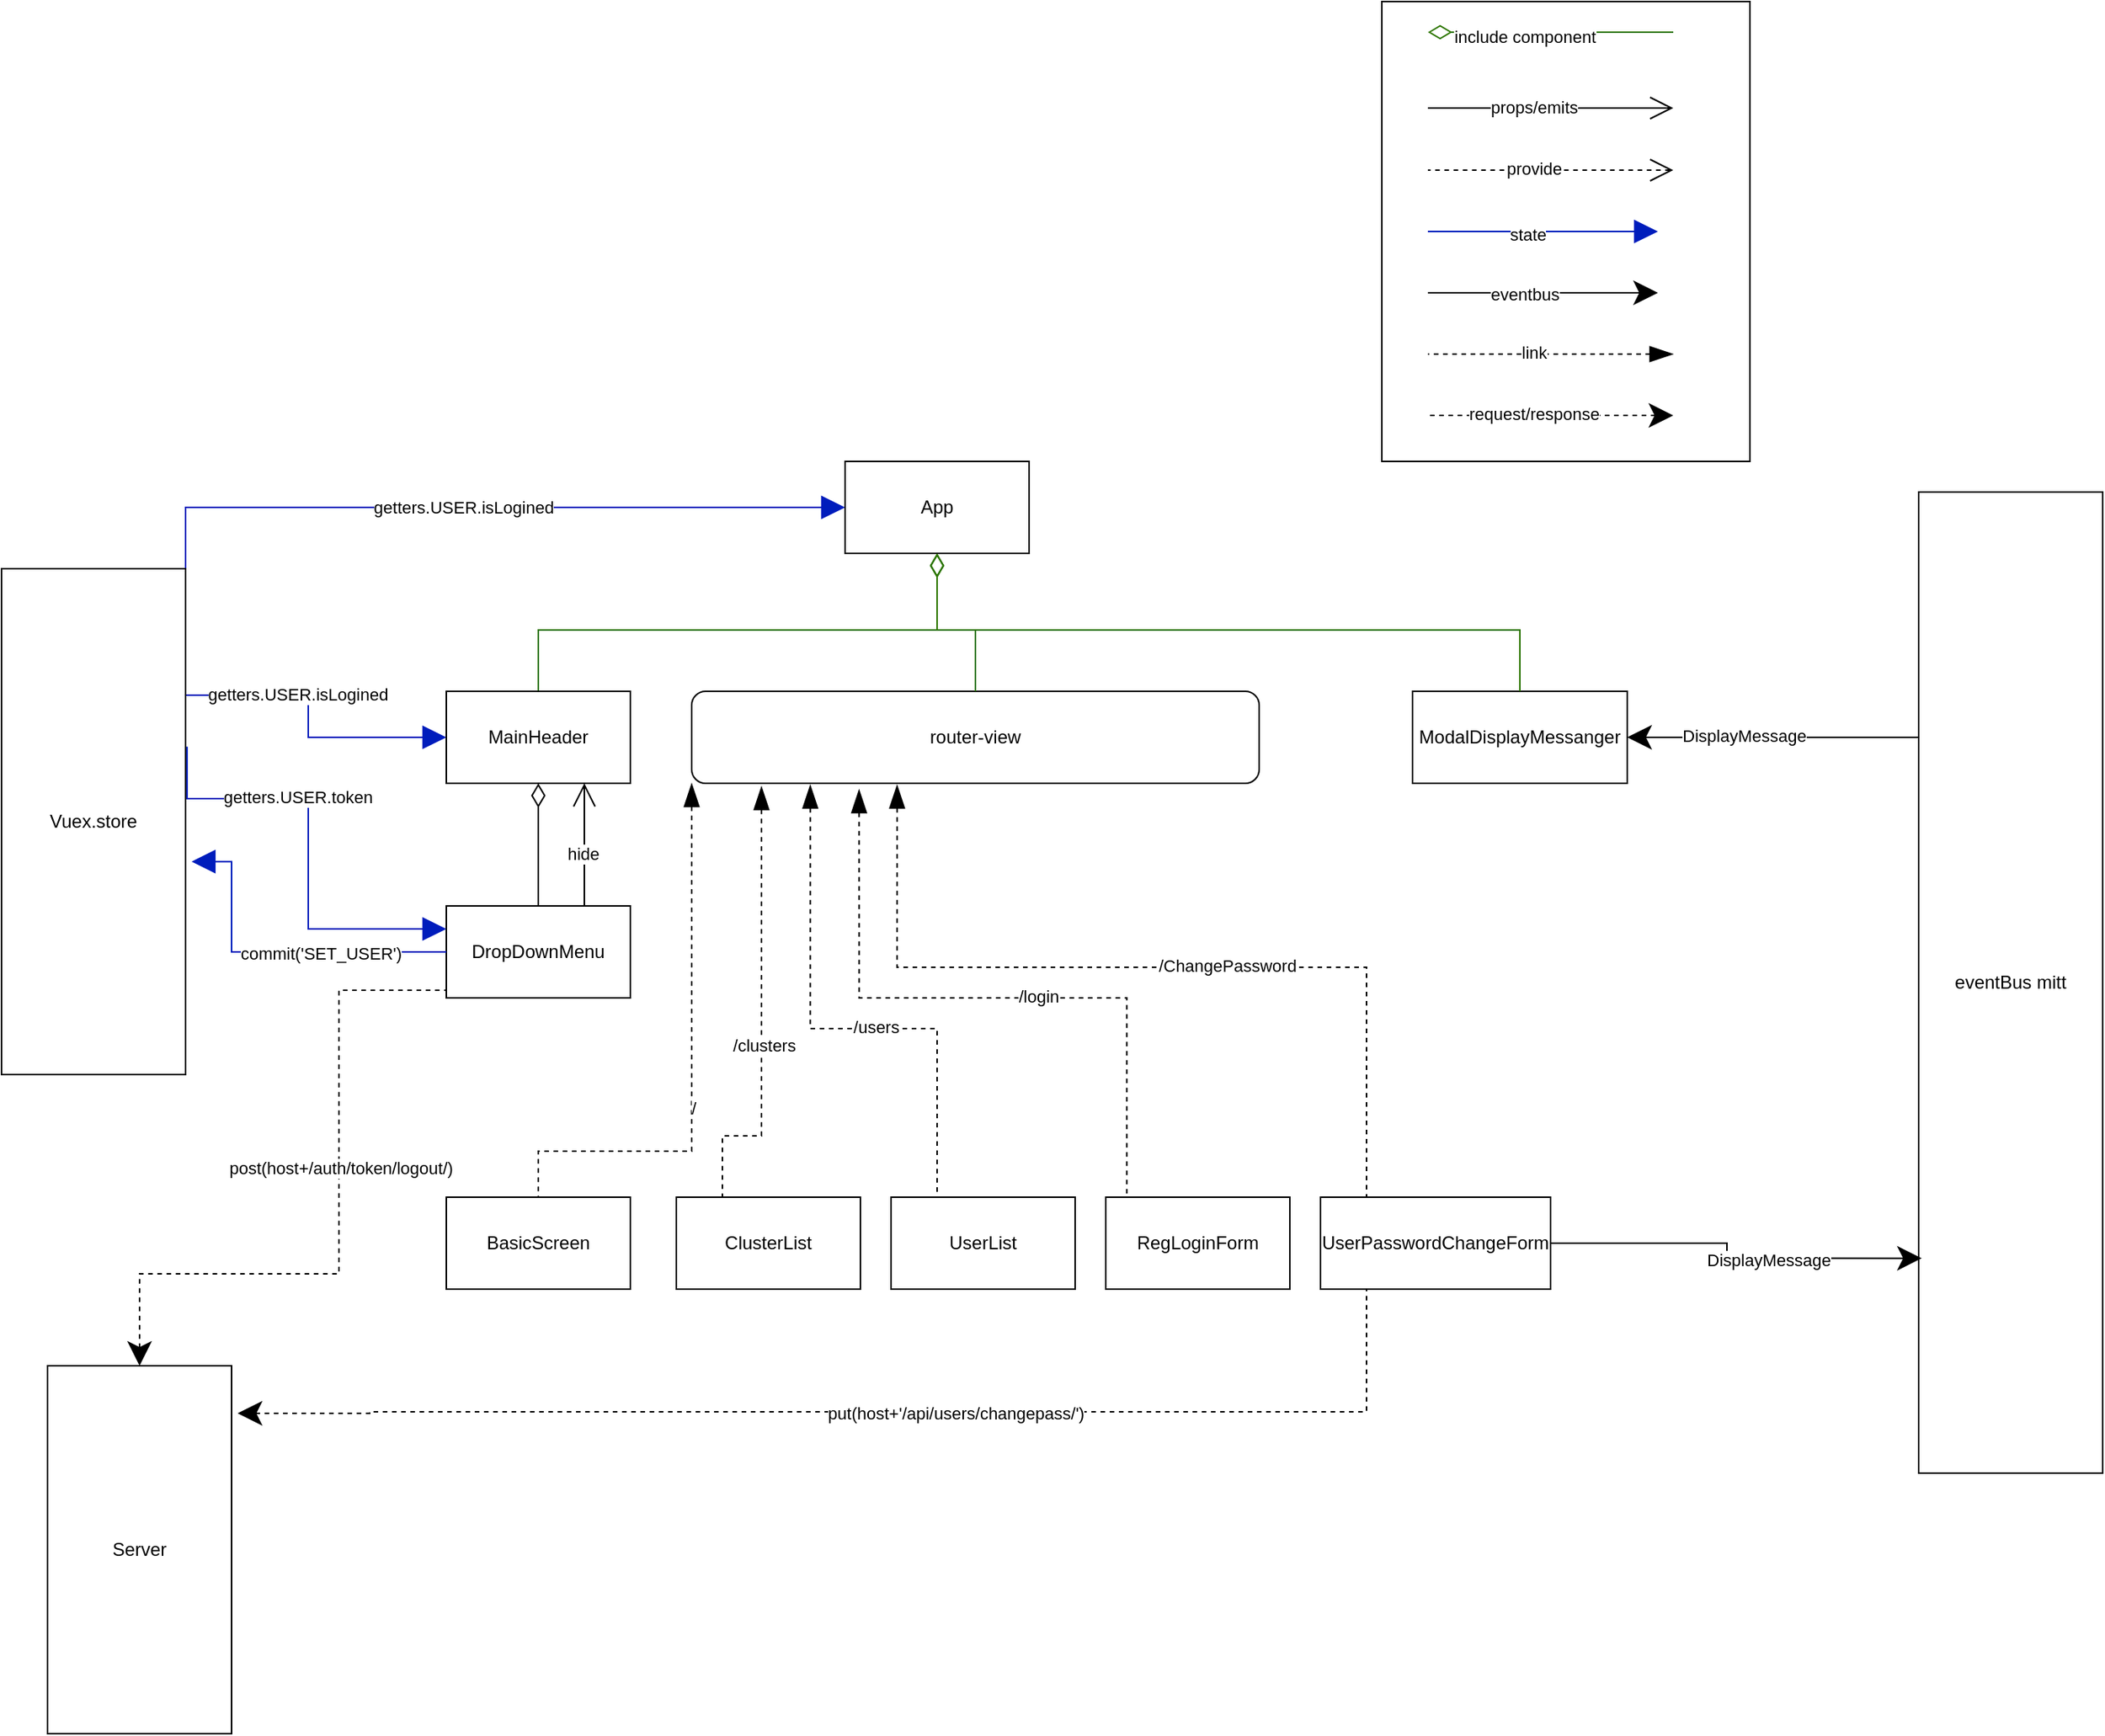 <mxfile version="20.0.3" type="device" pages="5"><diagram id="BRg5sdqEhpMPduwk5DiK" name="App"><mxGraphModel dx="1510" dy="784" grid="1" gridSize="10" guides="1" tooltips="1" connect="1" arrows="1" fold="1" page="1" pageScale="1" pageWidth="827" pageHeight="1169" math="0" shadow="0"><root><mxCell id="0"/><mxCell id="1" parent="0"/><mxCell id="YlU4hmRFDypLsH3N8ewa-3" style="edgeStyle=orthogonalEdgeStyle;rounded=0;orthogonalLoop=1;jettySize=auto;html=1;exitX=0.5;exitY=1;exitDx=0;exitDy=0;entryX=0.5;entryY=0;entryDx=0;entryDy=0;startArrow=diamondThin;startFill=0;targetPerimeterSpacing=6;sourcePerimeterSpacing=4;endSize=7;startSize=13;endArrow=none;endFill=0;fillColor=#60a917;strokeColor=#2D7600;" parent="1" source="YlU4hmRFDypLsH3N8ewa-1" target="YlU4hmRFDypLsH3N8ewa-2" edge="1"><mxGeometry relative="1" as="geometry"/></mxCell><mxCell id="YlU4hmRFDypLsH3N8ewa-36" style="edgeStyle=orthogonalEdgeStyle;rounded=0;orthogonalLoop=1;jettySize=auto;html=1;exitX=0;exitY=0.5;exitDx=0;exitDy=0;entryX=1;entryY=0;entryDx=0;entryDy=0;startArrow=block;startFill=1;endArrow=none;endFill=0;startSize=13;endSize=13;sourcePerimeterSpacing=4;targetPerimeterSpacing=6;fillColor=#0050ef;strokeColor=#001DBC;" parent="1" source="YlU4hmRFDypLsH3N8ewa-1" target="YlU4hmRFDypLsH3N8ewa-32" edge="1"><mxGeometry relative="1" as="geometry"/></mxCell><mxCell id="YlU4hmRFDypLsH3N8ewa-37" value="getters.USER.isLogined" style="edgeLabel;html=1;align=center;verticalAlign=middle;resizable=0;points=[];" parent="YlU4hmRFDypLsH3N8ewa-36" vertex="1" connectable="0"><mxGeometry x="0.06" relative="1" as="geometry"><mxPoint as="offset"/></mxGeometry></mxCell><mxCell id="YlU4hmRFDypLsH3N8ewa-1" value="App" style="rounded=0;whiteSpace=wrap;html=1;" parent="1" vertex="1"><mxGeometry x="230" y="310" width="120" height="60" as="geometry"/></mxCell><mxCell id="YlU4hmRFDypLsH3N8ewa-33" style="edgeStyle=orthogonalEdgeStyle;rounded=0;orthogonalLoop=1;jettySize=auto;html=1;exitX=0;exitY=0.5;exitDx=0;exitDy=0;entryX=1;entryY=0.25;entryDx=0;entryDy=0;startArrow=block;startFill=1;endArrow=none;endFill=0;startSize=13;endSize=13;sourcePerimeterSpacing=4;targetPerimeterSpacing=6;fillColor=#0050ef;strokeColor=#001DBC;" parent="1" source="YlU4hmRFDypLsH3N8ewa-2" target="YlU4hmRFDypLsH3N8ewa-32" edge="1"><mxGeometry relative="1" as="geometry"/></mxCell><mxCell id="YlU4hmRFDypLsH3N8ewa-34" value="getters.USER.isLogined" style="edgeLabel;html=1;align=center;verticalAlign=middle;resizable=0;points=[];" parent="YlU4hmRFDypLsH3N8ewa-33" vertex="1" connectable="0"><mxGeometry x="0.265" y="-1" relative="1" as="geometry"><mxPoint as="offset"/></mxGeometry></mxCell><mxCell id="YlU4hmRFDypLsH3N8ewa-2" value="MainHeader" style="rounded=0;whiteSpace=wrap;html=1;" parent="1" vertex="1"><mxGeometry x="-30" y="460" width="120" height="60" as="geometry"/></mxCell><mxCell id="YlU4hmRFDypLsH3N8ewa-27" style="edgeStyle=orthogonalEdgeStyle;rounded=0;orthogonalLoop=1;jettySize=auto;html=1;exitX=1;exitY=0.5;exitDx=0;exitDy=0;entryX=0;entryY=0.25;entryDx=0;entryDy=0;startArrow=classic;startFill=1;endArrow=none;endFill=0;startSize=13;endSize=13;sourcePerimeterSpacing=4;targetPerimeterSpacing=6;" parent="1" source="YlU4hmRFDypLsH3N8ewa-16" target="YlU4hmRFDypLsH3N8ewa-26" edge="1"><mxGeometry relative="1" as="geometry"/></mxCell><mxCell id="YlU4hmRFDypLsH3N8ewa-28" value="DisplayMessage" style="edgeLabel;html=1;align=center;verticalAlign=middle;resizable=0;points=[];" parent="YlU4hmRFDypLsH3N8ewa-27" vertex="1" connectable="0"><mxGeometry x="-0.203" y="1" relative="1" as="geometry"><mxPoint as="offset"/></mxGeometry></mxCell><mxCell id="YlU4hmRFDypLsH3N8ewa-16" value="ModalDisplayMessanger" style="rounded=0;whiteSpace=wrap;html=1;" parent="1" vertex="1"><mxGeometry x="600" y="460" width="140" height="60" as="geometry"/></mxCell><mxCell id="YlU4hmRFDypLsH3N8ewa-20" style="edgeStyle=orthogonalEdgeStyle;rounded=0;orthogonalLoop=1;jettySize=auto;html=1;exitX=0.5;exitY=1;exitDx=0;exitDy=0;entryX=0.5;entryY=0;entryDx=0;entryDy=0;startArrow=diamondThin;startFill=0;targetPerimeterSpacing=6;sourcePerimeterSpacing=4;endSize=7;startSize=13;endArrow=none;endFill=0;fillColor=#60a917;strokeColor=#2D7600;" parent="1" source="YlU4hmRFDypLsH3N8ewa-1" target="YlU4hmRFDypLsH3N8ewa-16" edge="1"><mxGeometry relative="1" as="geometry"><mxPoint x="300" y="380" as="sourcePoint"/><mxPoint x="140" y="470" as="targetPoint"/></mxGeometry></mxCell><mxCell id="YlU4hmRFDypLsH3N8ewa-26" value="eventBus mitt" style="rounded=0;whiteSpace=wrap;html=1;" parent="1" vertex="1"><mxGeometry x="930" y="330" width="120" height="640" as="geometry"/></mxCell><mxCell id="YlU4hmRFDypLsH3N8ewa-30" value="DropDownMenu" style="rounded=0;whiteSpace=wrap;html=1;" parent="1" vertex="1"><mxGeometry x="-30" y="600" width="120" height="60" as="geometry"/></mxCell><mxCell id="YlU4hmRFDypLsH3N8ewa-31" style="edgeStyle=orthogonalEdgeStyle;rounded=0;orthogonalLoop=1;jettySize=auto;html=1;exitX=0.5;exitY=1;exitDx=0;exitDy=0;entryX=0.5;entryY=0;entryDx=0;entryDy=0;startArrow=diamondThin;startFill=0;targetPerimeterSpacing=6;sourcePerimeterSpacing=4;endSize=7;startSize=13;endArrow=none;endFill=0;" parent="1" source="YlU4hmRFDypLsH3N8ewa-2" target="YlU4hmRFDypLsH3N8ewa-30" edge="1"><mxGeometry relative="1" as="geometry"><mxPoint x="300" y="380" as="sourcePoint"/><mxPoint x="140" y="470" as="targetPoint"/></mxGeometry></mxCell><mxCell id="YlU4hmRFDypLsH3N8ewa-32" value="Vuex.store" style="rounded=0;whiteSpace=wrap;html=1;" parent="1" vertex="1"><mxGeometry x="-320" y="380" width="120" height="330" as="geometry"/></mxCell><mxCell id="YlU4hmRFDypLsH3N8ewa-42" value="router-view" style="rounded=1;whiteSpace=wrap;html=1;" parent="1" vertex="1"><mxGeometry x="130" y="460" width="370" height="60" as="geometry"/></mxCell><mxCell id="YlU4hmRFDypLsH3N8ewa-43" style="edgeStyle=orthogonalEdgeStyle;rounded=0;orthogonalLoop=1;jettySize=auto;html=1;exitX=0.5;exitY=1;exitDx=0;exitDy=0;entryX=0.5;entryY=0;entryDx=0;entryDy=0;startArrow=diamondThin;startFill=0;targetPerimeterSpacing=6;sourcePerimeterSpacing=4;endSize=7;startSize=13;endArrow=none;endFill=0;fillColor=#60a917;strokeColor=#2D7600;" parent="1" source="YlU4hmRFDypLsH3N8ewa-1" target="YlU4hmRFDypLsH3N8ewa-42" edge="1"><mxGeometry relative="1" as="geometry"><mxPoint x="360" y="350" as="sourcePoint"/><mxPoint x="540" y="440" as="targetPoint"/></mxGeometry></mxCell><mxCell id="YlU4hmRFDypLsH3N8ewa-44" style="edgeStyle=orthogonalEdgeStyle;rounded=0;orthogonalLoop=1;jettySize=auto;html=1;exitX=0.75;exitY=1;exitDx=0;exitDy=0;startArrow=open;startFill=0;targetPerimeterSpacing=6;sourcePerimeterSpacing=4;endSize=7;startSize=13;endArrow=none;endFill=0;entryX=0.75;entryY=0;entryDx=0;entryDy=0;" parent="1" source="YlU4hmRFDypLsH3N8ewa-2" target="YlU4hmRFDypLsH3N8ewa-30" edge="1"><mxGeometry relative="1" as="geometry"><mxPoint x="390" y="600" as="sourcePoint"/><mxPoint x="230" y="600" as="targetPoint"/></mxGeometry></mxCell><mxCell id="YlU4hmRFDypLsH3N8ewa-45" value="hide" style="edgeLabel;html=1;align=center;verticalAlign=middle;resizable=0;points=[];" parent="YlU4hmRFDypLsH3N8ewa-44" vertex="1" connectable="0"><mxGeometry x="0.138" y="-1" relative="1" as="geometry"><mxPoint as="offset"/></mxGeometry></mxCell><mxCell id="YlU4hmRFDypLsH3N8ewa-48" style="edgeStyle=orthogonalEdgeStyle;rounded=0;orthogonalLoop=1;jettySize=auto;html=1;exitX=0;exitY=0.25;exitDx=0;exitDy=0;entryX=1.008;entryY=0.352;entryDx=0;entryDy=0;startArrow=block;startFill=1;endArrow=none;endFill=0;startSize=13;endSize=13;sourcePerimeterSpacing=4;targetPerimeterSpacing=6;entryPerimeter=0;fillColor=#0050ef;strokeColor=#001DBC;" parent="1" source="YlU4hmRFDypLsH3N8ewa-30" target="YlU4hmRFDypLsH3N8ewa-32" edge="1"><mxGeometry relative="1" as="geometry"><mxPoint x="70.0" y="500" as="sourcePoint"/><mxPoint x="-140.0" y="482.5" as="targetPoint"/><Array as="points"><mxPoint x="-120" y="615"/><mxPoint x="-120" y="530"/><mxPoint x="-199" y="530"/></Array></mxGeometry></mxCell><mxCell id="YlU4hmRFDypLsH3N8ewa-49" value="getters.USER.token" style="edgeLabel;html=1;align=center;verticalAlign=middle;resizable=0;points=[];" parent="YlU4hmRFDypLsH3N8ewa-48" vertex="1" connectable="0"><mxGeometry x="0.265" y="-1" relative="1" as="geometry"><mxPoint as="offset"/></mxGeometry></mxCell><mxCell id="YlU4hmRFDypLsH3N8ewa-50" value="Server" style="rounded=0;whiteSpace=wrap;html=1;" parent="1" vertex="1"><mxGeometry x="-290" y="900" width="120" height="240" as="geometry"/></mxCell><mxCell id="YlU4hmRFDypLsH3N8ewa-53" style="edgeStyle=orthogonalEdgeStyle;rounded=0;orthogonalLoop=1;jettySize=auto;html=1;exitX=0.5;exitY=0;exitDx=0;exitDy=0;startArrow=classic;startFill=1;targetPerimeterSpacing=6;sourcePerimeterSpacing=4;endSize=7;startSize=13;endArrow=none;endFill=0;dashed=1;entryX=0;entryY=0.75;entryDx=0;entryDy=0;" parent="1" source="YlU4hmRFDypLsH3N8ewa-50" target="YlU4hmRFDypLsH3N8ewa-30" edge="1"><mxGeometry relative="1" as="geometry"><mxPoint x="110" y="790" as="sourcePoint"/><mxPoint x="-50" y="790" as="targetPoint"/><Array as="points"><mxPoint x="-230" y="840"/><mxPoint x="-100" y="840"/><mxPoint x="-100" y="655"/><mxPoint x="-30" y="655"/></Array></mxGeometry></mxCell><mxCell id="YlU4hmRFDypLsH3N8ewa-54" value="post(host+/auth/token/logout/)" style="edgeLabel;html=1;align=center;verticalAlign=middle;resizable=0;points=[];" parent="YlU4hmRFDypLsH3N8ewa-53" vertex="1" connectable="0"><mxGeometry x="0.138" y="-1" relative="1" as="geometry"><mxPoint as="offset"/></mxGeometry></mxCell><mxCell id="YlU4hmRFDypLsH3N8ewa-55" value="" style="group" parent="1" vertex="1" connectable="0"><mxGeometry x="580" y="10" width="240" height="300" as="geometry"/></mxCell><mxCell id="YlU4hmRFDypLsH3N8ewa-13" value="" style="rounded=0;whiteSpace=wrap;html=1;" parent="YlU4hmRFDypLsH3N8ewa-55" vertex="1"><mxGeometry width="240" height="300" as="geometry"/></mxCell><mxCell id="YlU4hmRFDypLsH3N8ewa-4" style="edgeStyle=orthogonalEdgeStyle;rounded=0;orthogonalLoop=1;jettySize=auto;html=1;startArrow=none;startFill=0;targetPerimeterSpacing=6;sourcePerimeterSpacing=4;endSize=13;startSize=13;endArrow=diamondThin;endFill=0;fillColor=#60a917;strokeColor=#2D7600;" parent="YlU4hmRFDypLsH3N8ewa-55" edge="1"><mxGeometry relative="1" as="geometry"><mxPoint x="190" y="20" as="sourcePoint"/><mxPoint x="30" y="20" as="targetPoint"/></mxGeometry></mxCell><mxCell id="YlU4hmRFDypLsH3N8ewa-5" value="include component" style="edgeLabel;html=1;align=center;verticalAlign=middle;resizable=0;points=[];" parent="YlU4hmRFDypLsH3N8ewa-4" vertex="1" connectable="0"><mxGeometry x="0.225" y="3" relative="1" as="geometry"><mxPoint x="1" as="offset"/></mxGeometry></mxCell><mxCell id="YlU4hmRFDypLsH3N8ewa-6" style="edgeStyle=orthogonalEdgeStyle;rounded=0;orthogonalLoop=1;jettySize=auto;html=1;exitX=0.5;exitY=1;exitDx=0;exitDy=0;startArrow=open;startFill=0;targetPerimeterSpacing=6;sourcePerimeterSpacing=4;endSize=7;startSize=13;endArrow=none;endFill=0;" parent="YlU4hmRFDypLsH3N8ewa-55" edge="1"><mxGeometry relative="1" as="geometry"><mxPoint x="190" y="69.5" as="sourcePoint"/><mxPoint x="30" y="69.5" as="targetPoint"/></mxGeometry></mxCell><mxCell id="YlU4hmRFDypLsH3N8ewa-7" value="props/emits" style="edgeLabel;html=1;align=center;verticalAlign=middle;resizable=0;points=[];" parent="YlU4hmRFDypLsH3N8ewa-6" vertex="1" connectable="0"><mxGeometry x="0.138" y="-1" relative="1" as="geometry"><mxPoint as="offset"/></mxGeometry></mxCell><mxCell id="YlU4hmRFDypLsH3N8ewa-8" style="edgeStyle=orthogonalEdgeStyle;rounded=0;orthogonalLoop=1;jettySize=auto;html=1;exitX=0.5;exitY=1;exitDx=0;exitDy=0;startArrow=open;startFill=0;targetPerimeterSpacing=6;sourcePerimeterSpacing=4;endSize=7;startSize=13;endArrow=none;endFill=0;dashed=1;" parent="YlU4hmRFDypLsH3N8ewa-55" edge="1"><mxGeometry relative="1" as="geometry"><mxPoint x="190" y="110" as="sourcePoint"/><mxPoint x="30" y="110" as="targetPoint"/></mxGeometry></mxCell><mxCell id="YlU4hmRFDypLsH3N8ewa-9" value="provide" style="edgeLabel;html=1;align=center;verticalAlign=middle;resizable=0;points=[];" parent="YlU4hmRFDypLsH3N8ewa-8" vertex="1" connectable="0"><mxGeometry x="0.138" y="-1" relative="1" as="geometry"><mxPoint as="offset"/></mxGeometry></mxCell><mxCell id="YlU4hmRFDypLsH3N8ewa-10" value="" style="endArrow=block;html=1;rounded=0;startSize=13;endSize=13;sourcePerimeterSpacing=4;targetPerimeterSpacing=6;startArrow=none;startFill=0;endFill=1;fillColor=#0050ef;strokeColor=#001DBC;" parent="YlU4hmRFDypLsH3N8ewa-55" edge="1"><mxGeometry width="50" height="50" relative="1" as="geometry"><mxPoint x="30" y="150" as="sourcePoint"/><mxPoint x="180" y="150" as="targetPoint"/></mxGeometry></mxCell><mxCell id="YlU4hmRFDypLsH3N8ewa-12" value="state" style="edgeLabel;html=1;align=center;verticalAlign=middle;resizable=0;points=[];" parent="YlU4hmRFDypLsH3N8ewa-10" vertex="1" connectable="0"><mxGeometry x="-0.133" y="-2" relative="1" as="geometry"><mxPoint as="offset"/></mxGeometry></mxCell><mxCell id="YlU4hmRFDypLsH3N8ewa-21" value="" style="endArrow=classic;html=1;rounded=0;startSize=13;endSize=13;sourcePerimeterSpacing=4;targetPerimeterSpacing=6;startArrow=none;startFill=0;endFill=1;" parent="YlU4hmRFDypLsH3N8ewa-55" edge="1"><mxGeometry width="50" height="50" relative="1" as="geometry"><mxPoint x="30" y="190" as="sourcePoint"/><mxPoint x="180" y="190" as="targetPoint"/></mxGeometry></mxCell><mxCell id="YlU4hmRFDypLsH3N8ewa-25" value="eventbus" style="edgeLabel;html=1;align=center;verticalAlign=middle;resizable=0;points=[];" parent="YlU4hmRFDypLsH3N8ewa-21" vertex="1" connectable="0"><mxGeometry x="-0.16" y="-1" relative="1" as="geometry"><mxPoint as="offset"/></mxGeometry></mxCell><mxCell id="YlU4hmRFDypLsH3N8ewa-40" style="edgeStyle=orthogonalEdgeStyle;rounded=0;orthogonalLoop=1;jettySize=auto;html=1;exitX=0.5;exitY=1;exitDx=0;exitDy=0;startArrow=blockThin;startFill=1;targetPerimeterSpacing=6;sourcePerimeterSpacing=4;endSize=7;startSize=13;endArrow=none;endFill=0;dashed=1;" parent="YlU4hmRFDypLsH3N8ewa-55" edge="1"><mxGeometry relative="1" as="geometry"><mxPoint x="190" y="230" as="sourcePoint"/><mxPoint x="30" y="230" as="targetPoint"/></mxGeometry></mxCell><mxCell id="YlU4hmRFDypLsH3N8ewa-41" value="link" style="edgeLabel;html=1;align=center;verticalAlign=middle;resizable=0;points=[];" parent="YlU4hmRFDypLsH3N8ewa-40" vertex="1" connectable="0"><mxGeometry x="0.138" y="-1" relative="1" as="geometry"><mxPoint as="offset"/></mxGeometry></mxCell><mxCell id="YlU4hmRFDypLsH3N8ewa-46" style="edgeStyle=orthogonalEdgeStyle;rounded=0;orthogonalLoop=1;jettySize=auto;html=1;exitX=0.5;exitY=1;exitDx=0;exitDy=0;startArrow=classic;startFill=1;targetPerimeterSpacing=6;sourcePerimeterSpacing=4;endSize=7;startSize=13;endArrow=none;endFill=0;dashed=1;" parent="YlU4hmRFDypLsH3N8ewa-55" edge="1"><mxGeometry relative="1" as="geometry"><mxPoint x="190" y="270" as="sourcePoint"/><mxPoint x="30" y="270" as="targetPoint"/></mxGeometry></mxCell><mxCell id="YlU4hmRFDypLsH3N8ewa-47" value="request/response" style="edgeLabel;html=1;align=center;verticalAlign=middle;resizable=0;points=[];" parent="YlU4hmRFDypLsH3N8ewa-46" vertex="1" connectable="0"><mxGeometry x="0.138" y="-1" relative="1" as="geometry"><mxPoint as="offset"/></mxGeometry></mxCell><mxCell id="YlU4hmRFDypLsH3N8ewa-56" value="BasicScreen" style="rounded=0;whiteSpace=wrap;html=1;" parent="1" vertex="1"><mxGeometry x="-30" y="790" width="120" height="60" as="geometry"/></mxCell><mxCell id="YlU4hmRFDypLsH3N8ewa-57" style="edgeStyle=orthogonalEdgeStyle;rounded=0;orthogonalLoop=1;jettySize=auto;html=1;startArrow=blockThin;startFill=1;targetPerimeterSpacing=6;sourcePerimeterSpacing=4;endSize=7;startSize=13;endArrow=none;endFill=0;dashed=1;entryX=0.5;entryY=0;entryDx=0;entryDy=0;exitX=0;exitY=1;exitDx=0;exitDy=0;" parent="1" source="YlU4hmRFDypLsH3N8ewa-42" target="YlU4hmRFDypLsH3N8ewa-56" edge="1"><mxGeometry relative="1" as="geometry"><mxPoint x="250" y="520" as="sourcePoint"/><mxPoint x="240" y="800" as="targetPoint"/><Array as="points"><mxPoint x="130" y="760"/><mxPoint x="30" y="760"/></Array></mxGeometry></mxCell><mxCell id="YlU4hmRFDypLsH3N8ewa-59" value="/" style="edgeLabel;html=1;align=center;verticalAlign=middle;resizable=0;points=[];" parent="YlU4hmRFDypLsH3N8ewa-57" vertex="1" connectable="0"><mxGeometry x="0.147" y="1" relative="1" as="geometry"><mxPoint as="offset"/></mxGeometry></mxCell><mxCell id="YlU4hmRFDypLsH3N8ewa-60" value="ClusterList" style="rounded=0;whiteSpace=wrap;html=1;" parent="1" vertex="1"><mxGeometry x="120" y="790" width="120" height="60" as="geometry"/></mxCell><mxCell id="YlU4hmRFDypLsH3N8ewa-61" style="edgeStyle=orthogonalEdgeStyle;rounded=0;orthogonalLoop=1;jettySize=auto;html=1;startArrow=blockThin;startFill=1;targetPerimeterSpacing=6;sourcePerimeterSpacing=4;endSize=7;startSize=13;endArrow=none;endFill=0;dashed=1;entryX=0.25;entryY=0;entryDx=0;entryDy=0;exitX=0.123;exitY=1.033;exitDx=0;exitDy=0;exitPerimeter=0;" parent="1" source="YlU4hmRFDypLsH3N8ewa-42" target="YlU4hmRFDypLsH3N8ewa-60" edge="1"><mxGeometry relative="1" as="geometry"><mxPoint x="200" y="530" as="sourcePoint"/><mxPoint x="160" y="790" as="targetPoint"/><Array as="points"><mxPoint x="176" y="750"/><mxPoint x="150" y="750"/></Array></mxGeometry></mxCell><mxCell id="YlU4hmRFDypLsH3N8ewa-62" value="/clusters" style="edgeLabel;html=1;align=center;verticalAlign=middle;resizable=0;points=[];" parent="YlU4hmRFDypLsH3N8ewa-61" vertex="1" connectable="0"><mxGeometry x="0.147" y="1" relative="1" as="geometry"><mxPoint as="offset"/></mxGeometry></mxCell><mxCell id="YlU4hmRFDypLsH3N8ewa-63" value="UserList" style="rounded=0;whiteSpace=wrap;html=1;" parent="1" vertex="1"><mxGeometry x="260" y="790" width="120" height="60" as="geometry"/></mxCell><mxCell id="YlU4hmRFDypLsH3N8ewa-65" style="edgeStyle=orthogonalEdgeStyle;rounded=0;orthogonalLoop=1;jettySize=auto;html=1;startArrow=blockThin;startFill=1;targetPerimeterSpacing=6;sourcePerimeterSpacing=4;endSize=7;startSize=13;endArrow=none;endFill=0;dashed=1;entryX=0.25;entryY=0;entryDx=0;entryDy=0;exitX=0.209;exitY=1.017;exitDx=0;exitDy=0;exitPerimeter=0;" parent="1" source="YlU4hmRFDypLsH3N8ewa-42" target="YlU4hmRFDypLsH3N8ewa-63" edge="1"><mxGeometry relative="1" as="geometry"><mxPoint x="210" y="580" as="sourcePoint"/><mxPoint x="270" y="818.02" as="targetPoint"/><Array as="points"><mxPoint x="207" y="680"/><mxPoint x="290" y="680"/></Array></mxGeometry></mxCell><mxCell id="YlU4hmRFDypLsH3N8ewa-66" value="/users" style="edgeLabel;html=1;align=center;verticalAlign=middle;resizable=0;points=[];" parent="YlU4hmRFDypLsH3N8ewa-65" vertex="1" connectable="0"><mxGeometry x="0.147" y="1" relative="1" as="geometry"><mxPoint as="offset"/></mxGeometry></mxCell><mxCell id="YlU4hmRFDypLsH3N8ewa-67" value="RegLoginForm" style="rounded=0;whiteSpace=wrap;html=1;" parent="1" vertex="1"><mxGeometry x="400" y="790" width="120" height="60" as="geometry"/></mxCell><mxCell id="YlU4hmRFDypLsH3N8ewa-68" style="edgeStyle=orthogonalEdgeStyle;rounded=0;orthogonalLoop=1;jettySize=auto;html=1;startArrow=blockThin;startFill=1;targetPerimeterSpacing=6;sourcePerimeterSpacing=4;endSize=7;startSize=13;endArrow=none;endFill=0;dashed=1;entryX=0.25;entryY=0;entryDx=0;entryDy=0;exitX=0.295;exitY=1.067;exitDx=0;exitDy=0;exitPerimeter=0;" parent="1" source="YlU4hmRFDypLsH3N8ewa-42" edge="1"><mxGeometry relative="1" as="geometry"><mxPoint x="331.03" y="521.02" as="sourcePoint"/><mxPoint x="413.7" y="790" as="targetPoint"/><Array as="points"><mxPoint x="239" y="660"/><mxPoint x="414" y="660"/></Array></mxGeometry></mxCell><mxCell id="YlU4hmRFDypLsH3N8ewa-69" value="/login" style="edgeLabel;html=1;align=center;verticalAlign=middle;resizable=0;points=[];" parent="YlU4hmRFDypLsH3N8ewa-68" vertex="1" connectable="0"><mxGeometry x="0.147" y="1" relative="1" as="geometry"><mxPoint as="offset"/></mxGeometry></mxCell><mxCell id="YlU4hmRFDypLsH3N8ewa-70" value="UserPasswordChangeForm" style="rounded=0;whiteSpace=wrap;html=1;" parent="1" vertex="1"><mxGeometry x="540" y="790" width="150" height="60" as="geometry"/></mxCell><mxCell id="YlU4hmRFDypLsH3N8ewa-72" style="edgeStyle=orthogonalEdgeStyle;rounded=0;orthogonalLoop=1;jettySize=auto;html=1;startArrow=blockThin;startFill=1;targetPerimeterSpacing=6;sourcePerimeterSpacing=4;endSize=7;startSize=13;endArrow=none;endFill=0;dashed=1;entryX=0.25;entryY=0;entryDx=0;entryDy=0;exitX=0.362;exitY=1.017;exitDx=0;exitDy=0;exitPerimeter=0;" parent="1" source="YlU4hmRFDypLsH3N8ewa-42" target="YlU4hmRFDypLsH3N8ewa-70" edge="1"><mxGeometry relative="1" as="geometry"><mxPoint x="414.0" y="530" as="sourcePoint"/><mxPoint x="588.55" y="795.98" as="targetPoint"/><Array as="points"><mxPoint x="264" y="640"/><mxPoint x="570" y="640"/></Array></mxGeometry></mxCell><mxCell id="YlU4hmRFDypLsH3N8ewa-73" value="/ChangePassword" style="edgeLabel;html=1;align=center;verticalAlign=middle;resizable=0;points=[];" parent="YlU4hmRFDypLsH3N8ewa-72" vertex="1" connectable="0"><mxGeometry x="0.147" y="1" relative="1" as="geometry"><mxPoint as="offset"/></mxGeometry></mxCell><mxCell id="YlU4hmRFDypLsH3N8ewa-74" style="edgeStyle=orthogonalEdgeStyle;rounded=0;orthogonalLoop=1;jettySize=auto;html=1;exitX=1.033;exitY=0.579;exitDx=0;exitDy=0;entryX=0;entryY=0.5;entryDx=0;entryDy=0;startArrow=block;startFill=1;endArrow=none;endFill=0;startSize=13;endSize=13;sourcePerimeterSpacing=4;targetPerimeterSpacing=6;exitPerimeter=0;fillColor=#0050ef;strokeColor=#001DBC;" parent="1" source="YlU4hmRFDypLsH3N8ewa-32" target="YlU4hmRFDypLsH3N8ewa-30" edge="1"><mxGeometry relative="1" as="geometry"><mxPoint x="-20" y="625" as="sourcePoint"/><mxPoint x="-139.04" y="516.16" as="targetPoint"/><Array as="points"><mxPoint x="-170" y="571"/><mxPoint x="-170" y="630"/></Array></mxGeometry></mxCell><mxCell id="YlU4hmRFDypLsH3N8ewa-76" value="commit('SET_USER')" style="edgeLabel;html=1;align=center;verticalAlign=middle;resizable=0;points=[];" parent="YlU4hmRFDypLsH3N8ewa-74" vertex="1" connectable="0"><mxGeometry x="0.273" y="-1" relative="1" as="geometry"><mxPoint as="offset"/></mxGeometry></mxCell><mxCell id="z3I-71O-pY-5XQriFx7v-1" style="edgeStyle=orthogonalEdgeStyle;rounded=0;orthogonalLoop=1;jettySize=auto;html=1;exitX=1.033;exitY=0.129;exitDx=0;exitDy=0;startArrow=classic;startFill=1;targetPerimeterSpacing=6;sourcePerimeterSpacing=4;endSize=7;startSize=13;endArrow=none;endFill=0;dashed=1;entryX=0.25;entryY=1;entryDx=0;entryDy=0;exitPerimeter=0;" edge="1" parent="1" source="YlU4hmRFDypLsH3N8ewa-50" target="YlU4hmRFDypLsH3N8ewa-70"><mxGeometry relative="1" as="geometry"><mxPoint x="-80" y="1125" as="sourcePoint"/><mxPoint x="120" y="870" as="targetPoint"/><Array as="points"><mxPoint x="-80" y="931"/><mxPoint x="-80" y="930"/><mxPoint x="570" y="930"/></Array></mxGeometry></mxCell><mxCell id="z3I-71O-pY-5XQriFx7v-2" value="put(host+'/api/users/changepass/')" style="edgeLabel;html=1;align=center;verticalAlign=middle;resizable=0;points=[];" vertex="1" connectable="0" parent="z3I-71O-pY-5XQriFx7v-1"><mxGeometry x="0.138" y="-1" relative="1" as="geometry"><mxPoint as="offset"/></mxGeometry></mxCell><mxCell id="uRCZxk6vFjrTX2tJQ4_3-1" style="edgeStyle=orthogonalEdgeStyle;rounded=0;orthogonalLoop=1;jettySize=auto;html=1;startArrow=classic;startFill=1;endArrow=none;endFill=0;startSize=13;endSize=13;sourcePerimeterSpacing=4;targetPerimeterSpacing=6;entryX=1;entryY=0.5;entryDx=0;entryDy=0;exitX=0.017;exitY=0.781;exitDx=0;exitDy=0;exitPerimeter=0;" edge="1" parent="1" source="YlU4hmRFDypLsH3N8ewa-26" target="YlU4hmRFDypLsH3N8ewa-70"><mxGeometry relative="1" as="geometry"><mxPoint x="860" y="890" as="sourcePoint"/><mxPoint x="780" y="800" as="targetPoint"/></mxGeometry></mxCell><mxCell id="uRCZxk6vFjrTX2tJQ4_3-2" value="DisplayMessage" style="edgeLabel;html=1;align=center;verticalAlign=middle;resizable=0;points=[];" vertex="1" connectable="0" parent="uRCZxk6vFjrTX2tJQ4_3-1"><mxGeometry x="-0.203" y="1" relative="1" as="geometry"><mxPoint as="offset"/></mxGeometry></mxCell></root></mxGraphModel></diagram><diagram id="f2Zq9hb_adQnPthuFZDt" name="BasicScreen"><mxGraphModel dx="1510" dy="1953" grid="1" gridSize="10" guides="1" tooltips="1" connect="1" arrows="1" fold="1" page="1" pageScale="1" pageWidth="827" pageHeight="1169" math="0" shadow="0"><root><mxCell id="0"/><mxCell id="1" parent="0"/><mxCell id="z696LlL_89be_4u6ySXX-1" value="BasicScreen" style="rounded=0;whiteSpace=wrap;html=1;" parent="1" vertex="1"><mxGeometry x="9" y="300" width="750" height="60" as="geometry"/></mxCell><mxCell id="PQFBNVXRLcSllOtc73Fa-1" value="DeviceInList" style="rounded=0;whiteSpace=wrap;html=1;" parent="1" vertex="1"><mxGeometry x="-100" y="525" width="120" height="60" as="geometry"/></mxCell><mxCell id="PQFBNVXRLcSllOtc73Fa-2" value="DeviceDetailed" style="rounded=0;whiteSpace=wrap;html=1;" parent="1" vertex="1"><mxGeometry x="160" y="520" width="120" height="60" as="geometry"/></mxCell><mxCell id="PQFBNVXRLcSllOtc73Fa-3" value="PlusIcon" style="rounded=0;whiteSpace=wrap;html=1;" parent="1" vertex="1"><mxGeometry x="324" y="520" width="120" height="60" as="geometry"/></mxCell><mxCell id="PQFBNVXRLcSllOtc73Fa-4" value="DeviceRegisterForm" style="rounded=0;whiteSpace=wrap;html=1;" parent="1" vertex="1"><mxGeometry x="480" y="520" width="120" height="60" as="geometry"/></mxCell><mxCell id="PQFBNVXRLcSllOtc73Fa-5" value="ClusterEditForm" style="rounded=0;whiteSpace=wrap;html=1;" parent="1" vertex="1"><mxGeometry x="650" y="520" width="120" height="60" as="geometry"/></mxCell><mxCell id="iG8RmMT3z_0Euqzioqz4-1" style="edgeStyle=orthogonalEdgeStyle;rounded=0;orthogonalLoop=1;jettySize=auto;html=1;exitX=0.5;exitY=1;exitDx=0;exitDy=0;entryX=0.25;entryY=0;entryDx=0;entryDy=0;startArrow=diamondThin;startFill=0;targetPerimeterSpacing=6;sourcePerimeterSpacing=4;endSize=7;startSize=13;endArrow=none;endFill=0;fillColor=#008a00;strokeColor=#005700;" parent="1" source="z696LlL_89be_4u6ySXX-1" target="PQFBNVXRLcSllOtc73Fa-1" edge="1"><mxGeometry relative="1" as="geometry"><mxPoint x="200" y="650" as="sourcePoint"/><mxPoint x="-60" y="740" as="targetPoint"/><Array as="points"><mxPoint x="384" y="420"/><mxPoint x="-70" y="420"/></Array></mxGeometry></mxCell><mxCell id="iG8RmMT3z_0Euqzioqz4-4" style="edgeStyle=orthogonalEdgeStyle;rounded=0;orthogonalLoop=1;jettySize=auto;html=1;exitX=0.5;exitY=1;exitDx=0;exitDy=0;entryX=0.5;entryY=0;entryDx=0;entryDy=0;startArrow=diamondThin;startFill=0;targetPerimeterSpacing=6;sourcePerimeterSpacing=4;endSize=7;startSize=13;endArrow=none;endFill=0;fillColor=#008a00;strokeColor=#005700;" parent="1" source="z696LlL_89be_4u6ySXX-1" target="PQFBNVXRLcSllOtc73Fa-2" edge="1"><mxGeometry relative="1" as="geometry"><mxPoint x="394" y="390" as="sourcePoint"/><mxPoint x="60" y="460" as="targetPoint"/><Array as="points"><mxPoint x="384" y="420"/><mxPoint x="220" y="420"/></Array></mxGeometry></mxCell><mxCell id="iG8RmMT3z_0Euqzioqz4-6" style="edgeStyle=orthogonalEdgeStyle;rounded=0;orthogonalLoop=1;jettySize=auto;html=1;exitX=0.5;exitY=1;exitDx=0;exitDy=0;entryX=0.5;entryY=0;entryDx=0;entryDy=0;startArrow=diamondThin;startFill=0;targetPerimeterSpacing=6;sourcePerimeterSpacing=4;endSize=7;startSize=13;endArrow=none;endFill=0;fillColor=#008a00;strokeColor=#005700;" parent="1" source="z696LlL_89be_4u6ySXX-1" target="PQFBNVXRLcSllOtc73Fa-3" edge="1"><mxGeometry relative="1" as="geometry"><mxPoint x="394" y="390" as="sourcePoint"/><mxPoint x="240" y="460" as="targetPoint"/><Array as="points"><mxPoint x="384" y="440"/><mxPoint x="384" y="440"/></Array></mxGeometry></mxCell><mxCell id="iG8RmMT3z_0Euqzioqz4-7" style="edgeStyle=orthogonalEdgeStyle;rounded=0;orthogonalLoop=1;jettySize=auto;html=1;exitX=0.5;exitY=1;exitDx=0;exitDy=0;entryX=0.75;entryY=0;entryDx=0;entryDy=0;startArrow=diamondThin;startFill=0;targetPerimeterSpacing=6;sourcePerimeterSpacing=4;endSize=7;startSize=13;endArrow=none;endFill=0;fillColor=#60a917;strokeColor=#2D7600;" parent="1" source="z696LlL_89be_4u6ySXX-1" target="PQFBNVXRLcSllOtc73Fa-4" edge="1"><mxGeometry relative="1" as="geometry"><mxPoint x="550" y="360" as="sourcePoint"/><mxPoint x="550" y="430" as="targetPoint"/><Array as="points"><mxPoint x="384" y="420"/><mxPoint x="570" y="420"/></Array></mxGeometry></mxCell><mxCell id="iG8RmMT3z_0Euqzioqz4-8" style="edgeStyle=orthogonalEdgeStyle;rounded=0;orthogonalLoop=1;jettySize=auto;html=1;exitX=0.5;exitY=1;exitDx=0;exitDy=0;entryX=0.75;entryY=0;entryDx=0;entryDy=0;startArrow=diamondThin;startFill=0;targetPerimeterSpacing=6;sourcePerimeterSpacing=4;endSize=7;startSize=13;endArrow=none;endFill=0;fillColor=#008a00;strokeColor=#005700;" parent="1" source="z696LlL_89be_4u6ySXX-1" target="PQFBNVXRLcSllOtc73Fa-5" edge="1"><mxGeometry relative="1" as="geometry"><mxPoint x="530" y="320" as="sourcePoint"/><mxPoint x="716" y="390" as="targetPoint"/><Array as="points"><mxPoint x="384" y="420"/><mxPoint x="730" y="420"/></Array></mxGeometry></mxCell><mxCell id="x5ZLXvskeS7SPtN-PZgW-1" style="edgeStyle=orthogonalEdgeStyle;rounded=0;orthogonalLoop=1;jettySize=auto;html=1;startArrow=open;startFill=0;targetPerimeterSpacing=6;sourcePerimeterSpacing=4;endSize=7;startSize=13;endArrow=none;endFill=0;entryX=0.096;entryY=1.1;entryDx=0;entryDy=0;entryPerimeter=0;exitX=0.5;exitY=0;exitDx=0;exitDy=0;" parent="1" source="PQFBNVXRLcSllOtc73Fa-1" target="z696LlL_89be_4u6ySXX-1" edge="1"><mxGeometry relative="1" as="geometry"><mxPoint x="130" y="440" as="sourcePoint"/><mxPoint x="50" y="340" as="targetPoint"/></mxGeometry></mxCell><mxCell id="x5ZLXvskeS7SPtN-PZgW-2" value="dev" style="edgeLabel;html=1;align=center;verticalAlign=middle;resizable=0;points=[];" parent="x5ZLXvskeS7SPtN-PZgW-1" vertex="1" connectable="0"><mxGeometry x="0.138" y="-1" relative="1" as="geometry"><mxPoint as="offset"/></mxGeometry></mxCell><mxCell id="PGeVbjOuoEHiFFvSB00B-3" style="edgeStyle=orthogonalEdgeStyle;rounded=0;orthogonalLoop=1;jettySize=auto;html=1;startArrow=open;startFill=0;targetPerimeterSpacing=6;sourcePerimeterSpacing=4;endSize=7;startSize=13;endArrow=none;endFill=0;entryX=0.243;entryY=1.05;entryDx=0;entryDy=0;entryPerimeter=0;exitX=0.25;exitY=0;exitDx=0;exitDy=0;" parent="1" source="PQFBNVXRLcSllOtc73Fa-2" target="z696LlL_89be_4u6ySXX-1" edge="1"><mxGeometry relative="1" as="geometry"><mxPoint x="200" y="510" as="sourcePoint"/><mxPoint x="91" y="376" as="targetPoint"/><Array as="points"><mxPoint x="190" y="365"/><mxPoint x="191" y="365"/></Array></mxGeometry></mxCell><mxCell id="PGeVbjOuoEHiFFvSB00B-4" value="dev" style="edgeLabel;html=1;align=center;verticalAlign=middle;resizable=0;points=[];" parent="PGeVbjOuoEHiFFvSB00B-3" vertex="1" connectable="0"><mxGeometry x="0.138" y="-1" relative="1" as="geometry"><mxPoint as="offset"/></mxGeometry></mxCell><mxCell id="PGeVbjOuoEHiFFvSB00B-6" style="edgeStyle=orthogonalEdgeStyle;rounded=0;orthogonalLoop=1;jettySize=auto;html=1;startArrow=open;startFill=0;targetPerimeterSpacing=6;sourcePerimeterSpacing=4;endSize=7;startSize=13;endArrow=none;endFill=0;entryX=0.417;entryY=-0.033;entryDx=0;entryDy=0;entryPerimeter=0;exitX=0.268;exitY=1.017;exitDx=0;exitDy=0;exitPerimeter=0;" parent="1" source="z696LlL_89be_4u6ySXX-1" target="PQFBNVXRLcSllOtc73Fa-2" edge="1"><mxGeometry relative="1" as="geometry"><mxPoint x="290" y="390" as="sourcePoint"/><mxPoint x="201.25" y="373" as="targetPoint"/><Array as="points"><mxPoint x="210" y="370"/><mxPoint x="210" y="370"/></Array></mxGeometry></mxCell><mxCell id="PGeVbjOuoEHiFFvSB00B-7" value="clusterset" style="edgeLabel;html=1;align=center;verticalAlign=middle;resizable=0;points=[];" parent="PGeVbjOuoEHiFFvSB00B-6" vertex="1" connectable="0"><mxGeometry x="0.138" y="-1" relative="1" as="geometry"><mxPoint as="offset"/></mxGeometry></mxCell><mxCell id="OXCYcWte6D0twuv07f_k-1" style="edgeStyle=orthogonalEdgeStyle;rounded=0;orthogonalLoop=1;jettySize=auto;html=1;startArrow=open;startFill=0;targetPerimeterSpacing=6;sourcePerimeterSpacing=4;endSize=7;startSize=13;endArrow=none;endFill=0;entryX=0.425;entryY=0.033;entryDx=0;entryDy=0;entryPerimeter=0;exitX=0.699;exitY=1;exitDx=0;exitDy=0;exitPerimeter=0;" parent="1" source="z696LlL_89be_4u6ySXX-1" target="PQFBNVXRLcSllOtc73Fa-4" edge="1"><mxGeometry relative="1" as="geometry"><mxPoint x="530" y="360" as="sourcePoint"/><mxPoint x="530.04" y="507" as="targetPoint"/><Array as="points"><mxPoint x="533" y="430"/><mxPoint x="530" y="430"/></Array></mxGeometry></mxCell><mxCell id="OXCYcWte6D0twuv07f_k-2" value="hide" style="edgeLabel;html=1;align=center;verticalAlign=middle;resizable=0;points=[];" parent="OXCYcWte6D0twuv07f_k-1" vertex="1" connectable="0"><mxGeometry x="0.138" y="-1" relative="1" as="geometry"><mxPoint as="offset"/></mxGeometry></mxCell><mxCell id="OXCYcWte6D0twuv07f_k-3" style="edgeStyle=orthogonalEdgeStyle;rounded=0;orthogonalLoop=1;jettySize=auto;html=1;startArrow=open;startFill=0;targetPerimeterSpacing=6;sourcePerimeterSpacing=4;endSize=7;startSize=13;endArrow=none;endFill=0;entryX=0.342;entryY=-0.017;entryDx=0;entryDy=0;entryPerimeter=0;exitX=0.9;exitY=1.033;exitDx=0;exitDy=0;exitPerimeter=0;" parent="1" source="z696LlL_89be_4u6ySXX-1" target="PQFBNVXRLcSllOtc73Fa-5" edge="1"><mxGeometry relative="1" as="geometry"><mxPoint x="691.6" y="370" as="sourcePoint"/><mxPoint x="689.35" y="521.98" as="targetPoint"/><Array as="points"><mxPoint x="684" y="440"/><mxPoint x="689" y="440"/><mxPoint x="689" y="509"/></Array></mxGeometry></mxCell><mxCell id="OXCYcWte6D0twuv07f_k-4" value="hide" style="edgeLabel;html=1;align=center;verticalAlign=middle;resizable=0;points=[];" parent="OXCYcWte6D0twuv07f_k-3" vertex="1" connectable="0"><mxGeometry x="0.138" y="-1" relative="1" as="geometry"><mxPoint as="offset"/></mxGeometry></mxCell><mxCell id="OXCYcWte6D0twuv07f_k-5" style="edgeStyle=orthogonalEdgeStyle;rounded=0;orthogonalLoop=1;jettySize=auto;html=1;startArrow=open;startFill=0;targetPerimeterSpacing=6;sourcePerimeterSpacing=4;endSize=7;startSize=13;endArrow=none;endFill=0;entryX=0.75;entryY=0;entryDx=0;entryDy=0;exitX=0.128;exitY=1;exitDx=0;exitDy=0;exitPerimeter=0;" parent="1" source="z696LlL_89be_4u6ySXX-1" target="PQFBNVXRLcSllOtc73Fa-1" edge="1"><mxGeometry relative="1" as="geometry"><mxPoint x="130" y="371.02" as="sourcePoint"/><mxPoint x="130.04" y="518.02" as="targetPoint"/><Array as="points"><mxPoint x="105" y="480"/><mxPoint x="-10" y="480"/></Array></mxGeometry></mxCell><mxCell id="OXCYcWte6D0twuv07f_k-6" value="click" style="edgeLabel;html=1;align=center;verticalAlign=middle;resizable=0;points=[];" parent="OXCYcWte6D0twuv07f_k-5" vertex="1" connectable="0"><mxGeometry x="0.138" y="-1" relative="1" as="geometry"><mxPoint as="offset"/></mxGeometry></mxCell><mxCell id="N5FlZqyYoE7K55Xgkl_w-1" style="edgeStyle=orthogonalEdgeStyle;rounded=0;orthogonalLoop=1;jettySize=auto;html=1;startArrow=open;startFill=0;targetPerimeterSpacing=6;sourcePerimeterSpacing=4;endSize=7;startSize=13;endArrow=none;endFill=0;entryX=0.947;entryY=1.033;entryDx=0;entryDy=0;entryPerimeter=0;exitX=0.5;exitY=0;exitDx=0;exitDy=0;" parent="1" source="PQFBNVXRLcSllOtc73Fa-5" target="z696LlL_89be_4u6ySXX-1" edge="1"><mxGeometry relative="1" as="geometry"><mxPoint x="770" y="380" as="sourcePoint"/><mxPoint x="777.04" y="527" as="targetPoint"/><Array as="points"><mxPoint x="710" y="362"/></Array></mxGeometry></mxCell><mxCell id="N5FlZqyYoE7K55Xgkl_w-2" value="cluster" style="edgeLabel;html=1;align=center;verticalAlign=middle;resizable=0;points=[];" parent="N5FlZqyYoE7K55Xgkl_w-1" vertex="1" connectable="0"><mxGeometry x="0.138" y="-1" relative="1" as="geometry"><mxPoint as="offset"/></mxGeometry></mxCell><mxCell id="yUJlVXpYoiGfIzSku0Vq-1" value="Server" style="rounded=0;whiteSpace=wrap;html=1;" parent="1" vertex="1"><mxGeometry x="-340" y="600" width="110" height="420" as="geometry"/></mxCell><mxCell id="Wgrl015jfjPVs_y9jIWp-1" style="edgeStyle=orthogonalEdgeStyle;rounded=0;orthogonalLoop=1;jettySize=auto;html=1;startArrow=classic;startFill=1;targetPerimeterSpacing=6;sourcePerimeterSpacing=4;endSize=7;startSize=13;endArrow=none;endFill=0;dashed=1;entryX=0;entryY=0.75;entryDx=0;entryDy=0;exitX=0.545;exitY=0;exitDx=0;exitDy=0;exitPerimeter=0;" parent="1" source="yUJlVXpYoiGfIzSku0Vq-1" target="z696LlL_89be_4u6ySXX-1" edge="1"><mxGeometry relative="1" as="geometry"><mxPoint x="-160" y="630" as="sourcePoint"/><mxPoint x="-20" y="315" as="targetPoint"/><Array as="points"><mxPoint x="-280" y="510"/><mxPoint x="-140" y="510"/><mxPoint x="-140" y="345"/></Array></mxGeometry></mxCell><mxCell id="Wgrl015jfjPVs_y9jIWp-2" value="get(http://127.0.0.1:8000/api/devices/)" style="edgeLabel;html=1;align=center;verticalAlign=middle;resizable=0;points=[];" parent="Wgrl015jfjPVs_y9jIWp-1" vertex="1" connectable="0"><mxGeometry x="0.138" y="-1" relative="1" as="geometry"><mxPoint x="-41" y="-11" as="offset"/></mxGeometry></mxCell><mxCell id="Wgrl015jfjPVs_y9jIWp-3" value="ProgressBar" style="rounded=0;whiteSpace=wrap;html=1;" parent="1" vertex="1"><mxGeometry x="-100" y="680" width="120" height="60" as="geometry"/></mxCell><mxCell id="Wgrl015jfjPVs_y9jIWp-4" style="edgeStyle=orthogonalEdgeStyle;rounded=0;orthogonalLoop=1;jettySize=auto;html=1;exitX=0.5;exitY=1;exitDx=0;exitDy=0;entryX=0.5;entryY=0;entryDx=0;entryDy=0;startArrow=diamondThin;startFill=0;targetPerimeterSpacing=6;sourcePerimeterSpacing=4;endSize=7;startSize=13;endArrow=none;endFill=0;fillColor=#008a00;strokeColor=#005700;" parent="1" source="PQFBNVXRLcSllOtc73Fa-1" target="Wgrl015jfjPVs_y9jIWp-3" edge="1"><mxGeometry relative="1" as="geometry"><mxPoint x="80" y="570" as="sourcePoint"/><mxPoint x="80" y="720" as="targetPoint"/><Array as="points"/></mxGeometry></mxCell><mxCell id="IFKA1l4_3zeuMTpencJu-1" style="edgeStyle=orthogonalEdgeStyle;rounded=0;orthogonalLoop=1;jettySize=auto;html=1;startArrow=open;startFill=0;targetPerimeterSpacing=6;sourcePerimeterSpacing=4;endSize=7;startSize=13;endArrow=none;endFill=0;entryX=0.25;entryY=1;entryDx=0;entryDy=0;exitX=0.25;exitY=0;exitDx=0;exitDy=0;" parent="1" source="Wgrl015jfjPVs_y9jIWp-3" target="PQFBNVXRLcSllOtc73Fa-1" edge="1"><mxGeometry relative="1" as="geometry"><mxPoint x="50" y="729" as="sourcePoint"/><mxPoint x="51" y="585" as="targetPoint"/></mxGeometry></mxCell><mxCell id="IFKA1l4_3zeuMTpencJu-2" value="value" style="edgeLabel;html=1;align=center;verticalAlign=middle;resizable=0;points=[];" parent="IFKA1l4_3zeuMTpencJu-1" vertex="1" connectable="0"><mxGeometry x="0.138" y="-1" relative="1" as="geometry"><mxPoint as="offset"/></mxGeometry></mxCell><mxCell id="IFKA1l4_3zeuMTpencJu-5" value="TempWidget" style="rounded=0;whiteSpace=wrap;html=1;" parent="1" vertex="1"><mxGeometry x="40" y="680" width="80" height="60" as="geometry"/></mxCell><mxCell id="IFKA1l4_3zeuMTpencJu-6" style="edgeStyle=orthogonalEdgeStyle;rounded=0;orthogonalLoop=1;jettySize=auto;html=1;exitX=0.5;exitY=1;exitDx=0;exitDy=0;startArrow=diamondThin;startFill=0;targetPerimeterSpacing=6;sourcePerimeterSpacing=4;endSize=7;startSize=13;endArrow=none;endFill=0;fillColor=#008a00;strokeColor=#005700;entryX=0.75;entryY=0;entryDx=0;entryDy=0;" parent="1" source="PQFBNVXRLcSllOtc73Fa-2" target="Wgrl015jfjPVs_y9jIWp-3" edge="1"><mxGeometry relative="1" as="geometry"><mxPoint x="370" y="670" as="sourcePoint"/><mxPoint x="240" y="890" as="targetPoint"/><Array as="points"><mxPoint x="220" y="630"/><mxPoint x="-10" y="630"/></Array></mxGeometry></mxCell><mxCell id="IFKA1l4_3zeuMTpencJu-7" value="CoolerWidget" style="rounded=0;whiteSpace=wrap;html=1;" parent="1" vertex="1"><mxGeometry x="180" y="680" width="80" height="60" as="geometry"/></mxCell><mxCell id="IFKA1l4_3zeuMTpencJu-8" style="edgeStyle=orthogonalEdgeStyle;rounded=0;orthogonalLoop=1;jettySize=auto;html=1;exitX=0.5;exitY=1;exitDx=0;exitDy=0;startArrow=diamondThin;startFill=0;targetPerimeterSpacing=6;sourcePerimeterSpacing=4;endSize=7;startSize=13;endArrow=none;endFill=0;fillColor=#008a00;strokeColor=#005700;entryX=0.5;entryY=0;entryDx=0;entryDy=0;" parent="1" source="PQFBNVXRLcSllOtc73Fa-2" target="IFKA1l4_3zeuMTpencJu-5" edge="1"><mxGeometry relative="1" as="geometry"><mxPoint x="230" y="590" as="sourcePoint"/><mxPoint y="690" as="targetPoint"/><Array as="points"><mxPoint x="220" y="630"/><mxPoint x="80" y="630"/></Array></mxGeometry></mxCell><mxCell id="IFKA1l4_3zeuMTpencJu-9" style="edgeStyle=orthogonalEdgeStyle;rounded=0;orthogonalLoop=1;jettySize=auto;html=1;exitX=0.5;exitY=1;exitDx=0;exitDy=0;startArrow=diamondThin;startFill=0;targetPerimeterSpacing=6;sourcePerimeterSpacing=4;endSize=7;startSize=13;endArrow=none;endFill=0;fillColor=#008a00;strokeColor=#005700;entryX=0.5;entryY=0;entryDx=0;entryDy=0;" parent="1" source="PQFBNVXRLcSllOtc73Fa-2" target="IFKA1l4_3zeuMTpencJu-7" edge="1"><mxGeometry relative="1" as="geometry"><mxPoint x="230" y="590" as="sourcePoint"/><mxPoint x="90" y="690" as="targetPoint"/><Array as="points"><mxPoint x="220" y="650"/><mxPoint x="220" y="650"/></Array></mxGeometry></mxCell><mxCell id="IFKA1l4_3zeuMTpencJu-10" value="FilSnsorWidget" style="rounded=0;whiteSpace=wrap;html=1;" parent="1" vertex="1"><mxGeometry x="280" y="680" width="106" height="60" as="geometry"/></mxCell><mxCell id="IFKA1l4_3zeuMTpencJu-11" style="edgeStyle=orthogonalEdgeStyle;rounded=0;orthogonalLoop=1;jettySize=auto;html=1;exitX=0.5;exitY=1;exitDx=0;exitDy=0;startArrow=diamondThin;startFill=0;targetPerimeterSpacing=6;sourcePerimeterSpacing=4;endSize=7;startSize=13;endArrow=none;endFill=0;fillColor=#008a00;strokeColor=#005700;entryX=0.25;entryY=0;entryDx=0;entryDy=0;" parent="1" source="PQFBNVXRLcSllOtc73Fa-2" target="IFKA1l4_3zeuMTpencJu-10" edge="1"><mxGeometry relative="1" as="geometry"><mxPoint x="230" y="590" as="sourcePoint"/><mxPoint x="190" y="690" as="targetPoint"/><Array as="points"><mxPoint x="220" y="630"/><mxPoint x="307" y="630"/></Array></mxGeometry></mxCell><mxCell id="IFKA1l4_3zeuMTpencJu-12" style="edgeStyle=orthogonalEdgeStyle;rounded=0;orthogonalLoop=1;jettySize=auto;html=1;startArrow=open;startFill=0;targetPerimeterSpacing=6;sourcePerimeterSpacing=4;endSize=7;startSize=13;endArrow=none;endFill=0;entryX=0;entryY=1;entryDx=0;entryDy=0;exitX=0.608;exitY=0.017;exitDx=0;exitDy=0;exitPerimeter=0;" parent="1" source="Wgrl015jfjPVs_y9jIWp-3" target="PQFBNVXRLcSllOtc73Fa-2" edge="1"><mxGeometry relative="1" as="geometry"><mxPoint x="-60" y="690" as="sourcePoint"/><mxPoint x="-60" y="595" as="targetPoint"/><Array as="points"><mxPoint x="-27" y="610"/><mxPoint x="160" y="610"/></Array></mxGeometry></mxCell><mxCell id="IFKA1l4_3zeuMTpencJu-13" value="value" style="edgeLabel;html=1;align=center;verticalAlign=middle;resizable=0;points=[];" parent="IFKA1l4_3zeuMTpencJu-12" vertex="1" connectable="0"><mxGeometry x="0.138" y="-1" relative="1" as="geometry"><mxPoint as="offset"/></mxGeometry></mxCell><mxCell id="IFKA1l4_3zeuMTpencJu-14" style="edgeStyle=orthogonalEdgeStyle;rounded=0;orthogonalLoop=1;jettySize=auto;html=1;startArrow=open;startFill=0;targetPerimeterSpacing=6;sourcePerimeterSpacing=4;endSize=7;startSize=13;endArrow=none;endFill=0;entryX=0.108;entryY=1.05;entryDx=0;entryDy=0;exitX=0.25;exitY=0;exitDx=0;exitDy=0;entryPerimeter=0;" parent="1" source="IFKA1l4_3zeuMTpencJu-5" target="PQFBNVXRLcSllOtc73Fa-2" edge="1"><mxGeometry relative="1" as="geometry"><mxPoint x="-17.04" y="691.02" as="sourcePoint"/><mxPoint x="170" y="590" as="targetPoint"/><Array as="points"><mxPoint x="60" y="640"/><mxPoint x="170" y="640"/><mxPoint x="170" y="583"/></Array></mxGeometry></mxCell><mxCell id="IFKA1l4_3zeuMTpencJu-15" value="ttarget, treal, img_type&amp;nbsp;" style="edgeLabel;html=1;align=center;verticalAlign=middle;resizable=0;points=[];" parent="IFKA1l4_3zeuMTpencJu-14" vertex="1" connectable="0"><mxGeometry x="0.138" y="-1" relative="1" as="geometry"><mxPoint x="-29" as="offset"/></mxGeometry></mxCell><mxCell id="41J1N01qapQvPlQ_Fduz-1" style="edgeStyle=orthogonalEdgeStyle;rounded=0;orthogonalLoop=1;jettySize=auto;html=1;startArrow=open;startFill=0;targetPerimeterSpacing=6;sourcePerimeterSpacing=4;endSize=7;startSize=13;endArrow=none;endFill=0;entryX=0.25;entryY=1;entryDx=0;entryDy=0;exitX=0.25;exitY=0;exitDx=0;exitDy=0;" parent="1" source="IFKA1l4_3zeuMTpencJu-7" target="PQFBNVXRLcSllOtc73Fa-2" edge="1"><mxGeometry relative="1" as="geometry"><mxPoint x="70" y="690" as="sourcePoint"/><mxPoint x="182.96" y="593" as="targetPoint"/><Array as="points"><mxPoint x="200" y="650"/><mxPoint x="190" y="650"/></Array></mxGeometry></mxCell><mxCell id="41J1N01qapQvPlQ_Fduz-2" value="speed" style="edgeLabel;html=1;align=center;verticalAlign=middle;resizable=0;points=[];" parent="41J1N01qapQvPlQ_Fduz-1" vertex="1" connectable="0"><mxGeometry x="0.138" y="-1" relative="1" as="geometry"><mxPoint x="9" y="24" as="offset"/></mxGeometry></mxCell><mxCell id="41J1N01qapQvPlQ_Fduz-3" style="edgeStyle=orthogonalEdgeStyle;rounded=0;orthogonalLoop=1;jettySize=auto;html=1;startArrow=open;startFill=0;targetPerimeterSpacing=6;sourcePerimeterSpacing=4;endSize=7;startSize=13;endArrow=none;endFill=0;entryX=0.642;entryY=0.983;entryDx=0;entryDy=0;exitX=0.59;exitY=-0.006;exitDx=0;exitDy=0;entryPerimeter=0;exitPerimeter=0;" parent="1" source="IFKA1l4_3zeuMTpencJu-10" target="PQFBNVXRLcSllOtc73Fa-2" edge="1"><mxGeometry relative="1" as="geometry"><mxPoint x="240" y="680" as="sourcePoint"/><mxPoint x="230" y="580" as="targetPoint"/><Array as="points"><mxPoint x="343" y="660"/><mxPoint x="343" y="620"/><mxPoint x="237" y="620"/></Array></mxGeometry></mxCell><mxCell id="41J1N01qapQvPlQ_Fduz-4" value="isEnable, isError" style="edgeLabel;html=1;align=center;verticalAlign=middle;resizable=0;points=[];" parent="41J1N01qapQvPlQ_Fduz-3" vertex="1" connectable="0"><mxGeometry x="0.138" y="-1" relative="1" as="geometry"><mxPoint x="23" y="2" as="offset"/></mxGeometry></mxCell><mxCell id="EaSFDseP1Z3yGSO7cSV--1" style="edgeStyle=orthogonalEdgeStyle;rounded=0;orthogonalLoop=1;jettySize=auto;html=1;startArrow=classic;startFill=1;targetPerimeterSpacing=6;sourcePerimeterSpacing=4;endSize=7;startSize=13;endArrow=none;endFill=0;dashed=1;entryX=0;entryY=0.5;entryDx=0;entryDy=0;exitX=1.011;exitY=0.39;exitDx=0;exitDy=0;exitPerimeter=0;" parent="1" source="yUJlVXpYoiGfIzSku0Vq-1" target="PQFBNVXRLcSllOtc73Fa-4" edge="1"><mxGeometry relative="1" as="geometry"><mxPoint x="220.0" y="1015" as="sourcePoint"/><mxPoint x="509.05" y="760" as="targetPoint"/><Array as="points"><mxPoint x="480" y="764"/></Array></mxGeometry></mxCell><mxCell id="EaSFDseP1Z3yGSO7cSV--2" value="post(host+'/api/devices/')" style="edgeLabel;html=1;align=center;verticalAlign=middle;resizable=0;points=[];" parent="EaSFDseP1Z3yGSO7cSV--1" vertex="1" connectable="0"><mxGeometry x="0.138" y="-1" relative="1" as="geometry"><mxPoint x="4" y="5" as="offset"/></mxGeometry></mxCell><mxCell id="EaSFDseP1Z3yGSO7cSV--3" value="Vuex.store" style="rounded=0;whiteSpace=wrap;html=1;" parent="1" vertex="1"><mxGeometry x="-400" y="170" width="110" height="220" as="geometry"/></mxCell><mxCell id="EaSFDseP1Z3yGSO7cSV--4" value="" style="endArrow=block;html=1;rounded=0;startSize=13;endSize=13;sourcePerimeterSpacing=4;targetPerimeterSpacing=6;startArrow=none;startFill=0;endFill=1;entryX=0;entryY=0.25;entryDx=0;entryDy=0;exitX=1;exitY=0.636;exitDx=0;exitDy=0;exitPerimeter=0;edgeStyle=orthogonalEdgeStyle;fillColor=#0050ef;strokeColor=#001DBC;" parent="1" source="EaSFDseP1Z3yGSO7cSV--3" target="z696LlL_89be_4u6ySXX-1" edge="1"><mxGeometry width="50" height="50" relative="1" as="geometry"><mxPoint x="-280" y="269.58" as="sourcePoint"/><mxPoint x="-130" y="269.58" as="targetPoint"/></mxGeometry></mxCell><mxCell id="EaSFDseP1Z3yGSO7cSV--5" value="getters.USER.token" style="edgeLabel;html=1;align=center;verticalAlign=middle;resizable=0;points=[];" parent="EaSFDseP1Z3yGSO7cSV--4" vertex="1" connectable="0"><mxGeometry x="-0.133" y="-2" relative="1" as="geometry"><mxPoint as="offset"/></mxGeometry></mxCell><mxCell id="9xBnXxst0fMpBdMMlJtD-2" value="" style="endArrow=block;html=1;rounded=0;startSize=13;endSize=13;sourcePerimeterSpacing=4;targetPerimeterSpacing=6;startArrow=none;startFill=0;endFill=1;entryX=0.25;entryY=0;entryDx=0;entryDy=0;exitX=1.011;exitY=0.878;exitDx=0;exitDy=0;exitPerimeter=0;edgeStyle=orthogonalEdgeStyle;fillColor=#0050ef;strokeColor=#001DBC;" parent="1" source="EaSFDseP1Z3yGSO7cSV--3" target="PQFBNVXRLcSllOtc73Fa-4" edge="1"><mxGeometry width="50" height="50" relative="1" as="geometry"><mxPoint x="-280" y="319.92" as="sourcePoint"/><mxPoint x="19" y="325" as="targetPoint"/><Array as="points"><mxPoint x="-289" y="400"/><mxPoint x="510" y="400"/></Array></mxGeometry></mxCell><mxCell id="9xBnXxst0fMpBdMMlJtD-3" value="getters.USER.token" style="edgeLabel;html=1;align=center;verticalAlign=middle;resizable=0;points=[];" parent="9xBnXxst0fMpBdMMlJtD-2" vertex="1" connectable="0"><mxGeometry x="-0.133" y="-2" relative="1" as="geometry"><mxPoint x="182" y="-2" as="offset"/></mxGeometry></mxCell><mxCell id="Oa5xJk0flYAzZJdG16mo-1" value="" style="group" parent="1" vertex="1" connectable="0"><mxGeometry x="570" y="-40" width="240" height="300" as="geometry"/></mxCell><mxCell id="Oa5xJk0flYAzZJdG16mo-2" value="" style="rounded=0;whiteSpace=wrap;html=1;" parent="Oa5xJk0flYAzZJdG16mo-1" vertex="1"><mxGeometry width="240" height="300" as="geometry"/></mxCell><mxCell id="Oa5xJk0flYAzZJdG16mo-3" style="edgeStyle=orthogonalEdgeStyle;rounded=0;orthogonalLoop=1;jettySize=auto;html=1;startArrow=none;startFill=0;targetPerimeterSpacing=6;sourcePerimeterSpacing=4;endSize=13;startSize=13;endArrow=diamondThin;endFill=0;fillColor=#60a917;strokeColor=#2D7600;" parent="Oa5xJk0flYAzZJdG16mo-1" edge="1"><mxGeometry relative="1" as="geometry"><mxPoint x="190" y="20" as="sourcePoint"/><mxPoint x="30" y="20" as="targetPoint"/></mxGeometry></mxCell><mxCell id="Oa5xJk0flYAzZJdG16mo-4" value="include component" style="edgeLabel;html=1;align=center;verticalAlign=middle;resizable=0;points=[];" parent="Oa5xJk0flYAzZJdG16mo-3" vertex="1" connectable="0"><mxGeometry x="0.225" y="3" relative="1" as="geometry"><mxPoint x="1" as="offset"/></mxGeometry></mxCell><mxCell id="Oa5xJk0flYAzZJdG16mo-5" style="edgeStyle=orthogonalEdgeStyle;rounded=0;orthogonalLoop=1;jettySize=auto;html=1;exitX=0.5;exitY=1;exitDx=0;exitDy=0;startArrow=open;startFill=0;targetPerimeterSpacing=6;sourcePerimeterSpacing=4;endSize=7;startSize=13;endArrow=none;endFill=0;" parent="Oa5xJk0flYAzZJdG16mo-1" edge="1"><mxGeometry relative="1" as="geometry"><mxPoint x="190" y="69.5" as="sourcePoint"/><mxPoint x="30" y="69.5" as="targetPoint"/></mxGeometry></mxCell><mxCell id="Oa5xJk0flYAzZJdG16mo-6" value="props/emits" style="edgeLabel;html=1;align=center;verticalAlign=middle;resizable=0;points=[];" parent="Oa5xJk0flYAzZJdG16mo-5" vertex="1" connectable="0"><mxGeometry x="0.138" y="-1" relative="1" as="geometry"><mxPoint as="offset"/></mxGeometry></mxCell><mxCell id="Oa5xJk0flYAzZJdG16mo-7" style="edgeStyle=orthogonalEdgeStyle;rounded=0;orthogonalLoop=1;jettySize=auto;html=1;exitX=0.5;exitY=1;exitDx=0;exitDy=0;startArrow=open;startFill=0;targetPerimeterSpacing=6;sourcePerimeterSpacing=4;endSize=7;startSize=13;endArrow=none;endFill=0;dashed=1;" parent="Oa5xJk0flYAzZJdG16mo-1" edge="1"><mxGeometry relative="1" as="geometry"><mxPoint x="190" y="110" as="sourcePoint"/><mxPoint x="30" y="110" as="targetPoint"/></mxGeometry></mxCell><mxCell id="Oa5xJk0flYAzZJdG16mo-8" value="provide" style="edgeLabel;html=1;align=center;verticalAlign=middle;resizable=0;points=[];" parent="Oa5xJk0flYAzZJdG16mo-7" vertex="1" connectable="0"><mxGeometry x="0.138" y="-1" relative="1" as="geometry"><mxPoint as="offset"/></mxGeometry></mxCell><mxCell id="Oa5xJk0flYAzZJdG16mo-9" value="" style="endArrow=block;html=1;rounded=0;startSize=13;endSize=13;sourcePerimeterSpacing=4;targetPerimeterSpacing=6;startArrow=none;startFill=0;endFill=1;fillColor=#0050ef;strokeColor=#001DBC;" parent="Oa5xJk0flYAzZJdG16mo-1" edge="1"><mxGeometry width="50" height="50" relative="1" as="geometry"><mxPoint x="30" y="150" as="sourcePoint"/><mxPoint x="180" y="150" as="targetPoint"/></mxGeometry></mxCell><mxCell id="Oa5xJk0flYAzZJdG16mo-10" value="state" style="edgeLabel;html=1;align=center;verticalAlign=middle;resizable=0;points=[];" parent="Oa5xJk0flYAzZJdG16mo-9" vertex="1" connectable="0"><mxGeometry x="-0.133" y="-2" relative="1" as="geometry"><mxPoint as="offset"/></mxGeometry></mxCell><mxCell id="Oa5xJk0flYAzZJdG16mo-11" value="" style="endArrow=classic;html=1;rounded=0;startSize=13;endSize=13;sourcePerimeterSpacing=4;targetPerimeterSpacing=6;startArrow=none;startFill=0;endFill=1;" parent="Oa5xJk0flYAzZJdG16mo-1" edge="1"><mxGeometry width="50" height="50" relative="1" as="geometry"><mxPoint x="30" y="190" as="sourcePoint"/><mxPoint x="180" y="190" as="targetPoint"/></mxGeometry></mxCell><mxCell id="Oa5xJk0flYAzZJdG16mo-12" value="eventbus" style="edgeLabel;html=1;align=center;verticalAlign=middle;resizable=0;points=[];" parent="Oa5xJk0flYAzZJdG16mo-11" vertex="1" connectable="0"><mxGeometry x="-0.16" y="-1" relative="1" as="geometry"><mxPoint as="offset"/></mxGeometry></mxCell><mxCell id="Oa5xJk0flYAzZJdG16mo-13" style="edgeStyle=orthogonalEdgeStyle;rounded=0;orthogonalLoop=1;jettySize=auto;html=1;exitX=0.5;exitY=1;exitDx=0;exitDy=0;startArrow=blockThin;startFill=1;targetPerimeterSpacing=6;sourcePerimeterSpacing=4;endSize=7;startSize=13;endArrow=none;endFill=0;dashed=1;" parent="Oa5xJk0flYAzZJdG16mo-1" edge="1"><mxGeometry relative="1" as="geometry"><mxPoint x="190" y="230" as="sourcePoint"/><mxPoint x="30" y="230" as="targetPoint"/></mxGeometry></mxCell><mxCell id="Oa5xJk0flYAzZJdG16mo-14" value="link" style="edgeLabel;html=1;align=center;verticalAlign=middle;resizable=0;points=[];" parent="Oa5xJk0flYAzZJdG16mo-13" vertex="1" connectable="0"><mxGeometry x="0.138" y="-1" relative="1" as="geometry"><mxPoint as="offset"/></mxGeometry></mxCell><mxCell id="Oa5xJk0flYAzZJdG16mo-15" style="edgeStyle=orthogonalEdgeStyle;rounded=0;orthogonalLoop=1;jettySize=auto;html=1;exitX=0.5;exitY=1;exitDx=0;exitDy=0;startArrow=classic;startFill=1;targetPerimeterSpacing=6;sourcePerimeterSpacing=4;endSize=7;startSize=13;endArrow=none;endFill=0;dashed=1;" parent="Oa5xJk0flYAzZJdG16mo-1" edge="1"><mxGeometry relative="1" as="geometry"><mxPoint x="190" y="270" as="sourcePoint"/><mxPoint x="30" y="270" as="targetPoint"/></mxGeometry></mxCell><mxCell id="Oa5xJk0flYAzZJdG16mo-16" value="request/response" style="edgeLabel;html=1;align=center;verticalAlign=middle;resizable=0;points=[];" parent="Oa5xJk0flYAzZJdG16mo-15" vertex="1" connectable="0"><mxGeometry x="0.138" y="-1" relative="1" as="geometry"><mxPoint as="offset"/></mxGeometry></mxCell><mxCell id="BZjobciRNi9owjJon164-1" value="" style="endArrow=block;html=1;rounded=0;startSize=13;endSize=13;sourcePerimeterSpacing=4;targetPerimeterSpacing=6;startArrow=none;startFill=0;endFill=1;entryX=0.135;entryY=-0.072;entryDx=0;entryDy=0;exitX=1;exitY=0.75;exitDx=0;exitDy=0;edgeStyle=orthogonalEdgeStyle;fillColor=#0050ef;strokeColor=#001DBC;entryPerimeter=0;" parent="1" source="EaSFDseP1Z3yGSO7cSV--3" target="PQFBNVXRLcSllOtc73Fa-5" edge="1"><mxGeometry width="50" height="50" relative="1" as="geometry"><mxPoint x="-278.79" y="340.0" as="sourcePoint"/><mxPoint x="520" y="496.84" as="targetPoint"/><Array as="points"><mxPoint x="-279" y="335"/><mxPoint x="-279" y="380"/><mxPoint x="666" y="380"/></Array></mxGeometry></mxCell><mxCell id="BZjobciRNi9owjJon164-2" value="getters.USER.token" style="edgeLabel;html=1;align=center;verticalAlign=middle;resizable=0;points=[];" parent="BZjobciRNi9owjJon164-1" vertex="1" connectable="0"><mxGeometry x="-0.133" y="-2" relative="1" as="geometry"><mxPoint x="182" y="-2" as="offset"/></mxGeometry></mxCell><mxCell id="BZjobciRNi9owjJon164-3" style="edgeStyle=orthogonalEdgeStyle;rounded=0;orthogonalLoop=1;jettySize=auto;html=1;startArrow=classic;startFill=1;targetPerimeterSpacing=6;sourcePerimeterSpacing=4;endSize=7;startSize=13;endArrow=none;endFill=0;dashed=1;entryX=0;entryY=0.75;entryDx=0;entryDy=0;exitX=1;exitY=0.5;exitDx=0;exitDy=0;" parent="1" source="yUJlVXpYoiGfIzSku0Vq-1" target="PQFBNVXRLcSllOtc73Fa-5" edge="1"><mxGeometry relative="1" as="geometry"><mxPoint x="-200.0" y="843.8" as="sourcePoint"/><mxPoint x="508.79" y="630" as="targetPoint"/><Array as="points"><mxPoint x="509" y="810"/><mxPoint x="509" y="590"/><mxPoint x="650" y="590"/></Array></mxGeometry></mxCell><mxCell id="BZjobciRNi9owjJon164-4" value="get(host+'/api/clusters/'+cluster.id+'/')" style="edgeLabel;html=1;align=center;verticalAlign=middle;resizable=0;points=[];" parent="BZjobciRNi9owjJon164-3" vertex="1" connectable="0"><mxGeometry x="0.138" y="-1" relative="1" as="geometry"><mxPoint x="-26" y="5" as="offset"/></mxGeometry></mxCell><mxCell id="BZjobciRNi9owjJon164-5" value="EventBus mitt" style="rounded=0;whiteSpace=wrap;html=1;" parent="1" vertex="1"><mxGeometry x="920" y="400" width="110" height="420" as="geometry"/></mxCell><mxCell id="BZjobciRNi9owjJon164-6" value="" style="endArrow=classic;html=1;rounded=0;startSize=13;endSize=13;sourcePerimeterSpacing=4;targetPerimeterSpacing=6;startArrow=none;startFill=0;endFill=1;exitX=1;exitY=0.5;exitDx=0;exitDy=0;entryX=-0.005;entryY=0.379;entryDx=0;entryDy=0;entryPerimeter=0;edgeStyle=orthogonalEdgeStyle;" parent="1" source="PQFBNVXRLcSllOtc73Fa-5" target="BZjobciRNi9owjJon164-5" edge="1"><mxGeometry width="50" height="50" relative="1" as="geometry"><mxPoint x="690" y="640" as="sourcePoint"/><mxPoint x="840" y="640" as="targetPoint"/></mxGeometry></mxCell><mxCell id="BZjobciRNi9owjJon164-7" value="DisplayMessage" style="edgeLabel;html=1;align=center;verticalAlign=middle;resizable=0;points=[];" parent="BZjobciRNi9owjJon164-6" vertex="1" connectable="0"><mxGeometry x="-0.16" y="-1" relative="1" as="geometry"><mxPoint as="offset"/></mxGeometry></mxCell></root></mxGraphModel></diagram><diagram id="L3IDIxSMhLvmEAIg5aKC" name="ClusterList"><mxGraphModel dx="1510" dy="1953" grid="1" gridSize="10" guides="1" tooltips="1" connect="1" arrows="1" fold="1" page="1" pageScale="1" pageWidth="827" pageHeight="1169" math="0" shadow="0"><root><mxCell id="0"/><mxCell id="1" parent="0"/><mxCell id="nKLAKSFECupUY-rUZWmr-1" value="ClusterList" style="rounded=0;whiteSpace=wrap;html=1;" vertex="1" parent="1"><mxGeometry x="80" y="140" width="490" height="60" as="geometry"/></mxCell><mxCell id="nKLAKSFECupUY-rUZWmr-2" value="ClusterInList" style="rounded=0;whiteSpace=wrap;html=1;" vertex="1" parent="1"><mxGeometry x="80" y="350" width="80" height="60" as="geometry"/></mxCell><mxCell id="vKWd5LdcAuf0k9_kAJLW-1" value="" style="group" vertex="1" connectable="0" parent="1"><mxGeometry x="540" y="-160" width="240" height="300" as="geometry"/></mxCell><mxCell id="vKWd5LdcAuf0k9_kAJLW-2" value="" style="rounded=0;whiteSpace=wrap;html=1;" vertex="1" parent="vKWd5LdcAuf0k9_kAJLW-1"><mxGeometry width="240" height="300" as="geometry"/></mxCell><mxCell id="vKWd5LdcAuf0k9_kAJLW-3" style="edgeStyle=orthogonalEdgeStyle;rounded=0;orthogonalLoop=1;jettySize=auto;html=1;startArrow=none;startFill=0;targetPerimeterSpacing=6;sourcePerimeterSpacing=4;endSize=13;startSize=13;endArrow=diamondThin;endFill=0;fillColor=#60a917;strokeColor=#2D7600;" edge="1" parent="vKWd5LdcAuf0k9_kAJLW-1"><mxGeometry relative="1" as="geometry"><mxPoint x="190" y="20" as="sourcePoint"/><mxPoint x="30" y="20" as="targetPoint"/></mxGeometry></mxCell><mxCell id="vKWd5LdcAuf0k9_kAJLW-4" value="include component" style="edgeLabel;html=1;align=center;verticalAlign=middle;resizable=0;points=[];" vertex="1" connectable="0" parent="vKWd5LdcAuf0k9_kAJLW-3"><mxGeometry x="0.225" y="3" relative="1" as="geometry"><mxPoint x="1" as="offset"/></mxGeometry></mxCell><mxCell id="vKWd5LdcAuf0k9_kAJLW-5" style="edgeStyle=orthogonalEdgeStyle;rounded=0;orthogonalLoop=1;jettySize=auto;html=1;exitX=0.5;exitY=1;exitDx=0;exitDy=0;startArrow=open;startFill=0;targetPerimeterSpacing=6;sourcePerimeterSpacing=4;endSize=7;startSize=13;endArrow=none;endFill=0;" edge="1" parent="vKWd5LdcAuf0k9_kAJLW-1"><mxGeometry relative="1" as="geometry"><mxPoint x="190" y="69.5" as="sourcePoint"/><mxPoint x="30" y="69.5" as="targetPoint"/></mxGeometry></mxCell><mxCell id="vKWd5LdcAuf0k9_kAJLW-6" value="props/emits" style="edgeLabel;html=1;align=center;verticalAlign=middle;resizable=0;points=[];" vertex="1" connectable="0" parent="vKWd5LdcAuf0k9_kAJLW-5"><mxGeometry x="0.138" y="-1" relative="1" as="geometry"><mxPoint as="offset"/></mxGeometry></mxCell><mxCell id="vKWd5LdcAuf0k9_kAJLW-7" style="edgeStyle=orthogonalEdgeStyle;rounded=0;orthogonalLoop=1;jettySize=auto;html=1;exitX=0.5;exitY=1;exitDx=0;exitDy=0;startArrow=open;startFill=0;targetPerimeterSpacing=6;sourcePerimeterSpacing=4;endSize=7;startSize=13;endArrow=none;endFill=0;dashed=1;" edge="1" parent="vKWd5LdcAuf0k9_kAJLW-1"><mxGeometry relative="1" as="geometry"><mxPoint x="190" y="110" as="sourcePoint"/><mxPoint x="30" y="110" as="targetPoint"/></mxGeometry></mxCell><mxCell id="vKWd5LdcAuf0k9_kAJLW-8" value="provide" style="edgeLabel;html=1;align=center;verticalAlign=middle;resizable=0;points=[];" vertex="1" connectable="0" parent="vKWd5LdcAuf0k9_kAJLW-7"><mxGeometry x="0.138" y="-1" relative="1" as="geometry"><mxPoint as="offset"/></mxGeometry></mxCell><mxCell id="vKWd5LdcAuf0k9_kAJLW-9" value="" style="endArrow=block;html=1;rounded=0;startSize=13;endSize=13;sourcePerimeterSpacing=4;targetPerimeterSpacing=6;startArrow=none;startFill=0;endFill=1;fillColor=#0050ef;strokeColor=#001DBC;" edge="1" parent="vKWd5LdcAuf0k9_kAJLW-1"><mxGeometry width="50" height="50" relative="1" as="geometry"><mxPoint x="30" y="150" as="sourcePoint"/><mxPoint x="180" y="150" as="targetPoint"/></mxGeometry></mxCell><mxCell id="vKWd5LdcAuf0k9_kAJLW-10" value="state" style="edgeLabel;html=1;align=center;verticalAlign=middle;resizable=0;points=[];" vertex="1" connectable="0" parent="vKWd5LdcAuf0k9_kAJLW-9"><mxGeometry x="-0.133" y="-2" relative="1" as="geometry"><mxPoint as="offset"/></mxGeometry></mxCell><mxCell id="vKWd5LdcAuf0k9_kAJLW-11" value="" style="endArrow=classic;html=1;rounded=0;startSize=13;endSize=13;sourcePerimeterSpacing=4;targetPerimeterSpacing=6;startArrow=none;startFill=0;endFill=1;" edge="1" parent="vKWd5LdcAuf0k9_kAJLW-1"><mxGeometry width="50" height="50" relative="1" as="geometry"><mxPoint x="30" y="190" as="sourcePoint"/><mxPoint x="180" y="190" as="targetPoint"/></mxGeometry></mxCell><mxCell id="vKWd5LdcAuf0k9_kAJLW-12" value="eventbus" style="edgeLabel;html=1;align=center;verticalAlign=middle;resizable=0;points=[];" vertex="1" connectable="0" parent="vKWd5LdcAuf0k9_kAJLW-11"><mxGeometry x="-0.16" y="-1" relative="1" as="geometry"><mxPoint as="offset"/></mxGeometry></mxCell><mxCell id="vKWd5LdcAuf0k9_kAJLW-13" style="edgeStyle=orthogonalEdgeStyle;rounded=0;orthogonalLoop=1;jettySize=auto;html=1;exitX=0.5;exitY=1;exitDx=0;exitDy=0;startArrow=blockThin;startFill=1;targetPerimeterSpacing=6;sourcePerimeterSpacing=4;endSize=7;startSize=13;endArrow=none;endFill=0;dashed=1;" edge="1" parent="vKWd5LdcAuf0k9_kAJLW-1"><mxGeometry relative="1" as="geometry"><mxPoint x="190" y="230" as="sourcePoint"/><mxPoint x="30" y="230" as="targetPoint"/></mxGeometry></mxCell><mxCell id="vKWd5LdcAuf0k9_kAJLW-14" value="link" style="edgeLabel;html=1;align=center;verticalAlign=middle;resizable=0;points=[];" vertex="1" connectable="0" parent="vKWd5LdcAuf0k9_kAJLW-13"><mxGeometry x="0.138" y="-1" relative="1" as="geometry"><mxPoint as="offset"/></mxGeometry></mxCell><mxCell id="vKWd5LdcAuf0k9_kAJLW-15" style="edgeStyle=orthogonalEdgeStyle;rounded=0;orthogonalLoop=1;jettySize=auto;html=1;exitX=0.5;exitY=1;exitDx=0;exitDy=0;startArrow=classic;startFill=1;targetPerimeterSpacing=6;sourcePerimeterSpacing=4;endSize=7;startSize=13;endArrow=none;endFill=0;dashed=1;" edge="1" parent="vKWd5LdcAuf0k9_kAJLW-1"><mxGeometry relative="1" as="geometry"><mxPoint x="190" y="270" as="sourcePoint"/><mxPoint x="30" y="270" as="targetPoint"/></mxGeometry></mxCell><mxCell id="vKWd5LdcAuf0k9_kAJLW-16" value="request/response" style="edgeLabel;html=1;align=center;verticalAlign=middle;resizable=0;points=[];" vertex="1" connectable="0" parent="vKWd5LdcAuf0k9_kAJLW-15"><mxGeometry x="0.138" y="-1" relative="1" as="geometry"><mxPoint as="offset"/></mxGeometry></mxCell><mxCell id="vKWd5LdcAuf0k9_kAJLW-17" value="ClusterEditForm" style="rounded=0;whiteSpace=wrap;html=1;" vertex="1" parent="1"><mxGeometry x="190" y="350" width="100" height="60" as="geometry"/></mxCell><mxCell id="vKWd5LdcAuf0k9_kAJLW-18" value="ClusterDeleteForm" style="rounded=0;whiteSpace=wrap;html=1;" vertex="1" parent="1"><mxGeometry x="320" y="350" width="110" height="60" as="geometry"/></mxCell><mxCell id="vKWd5LdcAuf0k9_kAJLW-19" value="ClusterRegisterForm" style="rounded=0;whiteSpace=wrap;html=1;" vertex="1" parent="1"><mxGeometry x="450" y="350" width="120" height="60" as="geometry"/></mxCell><mxCell id="vKWd5LdcAuf0k9_kAJLW-20" style="edgeStyle=orthogonalEdgeStyle;rounded=0;orthogonalLoop=1;jettySize=auto;html=1;startArrow=none;startFill=0;targetPerimeterSpacing=6;sourcePerimeterSpacing=4;endSize=13;startSize=13;endArrow=diamondThin;endFill=0;fillColor=#60a917;strokeColor=#2D7600;entryX=0.5;entryY=1;entryDx=0;entryDy=0;exitX=0.5;exitY=0;exitDx=0;exitDy=0;" edge="1" parent="1" source="nKLAKSFECupUY-rUZWmr-2" target="nKLAKSFECupUY-rUZWmr-1"><mxGeometry relative="1" as="geometry"><mxPoint x="440" y="430" as="sourcePoint"/><mxPoint x="280" y="430" as="targetPoint"/></mxGeometry></mxCell><mxCell id="vKWd5LdcAuf0k9_kAJLW-22" style="edgeStyle=orthogonalEdgeStyle;rounded=0;orthogonalLoop=1;jettySize=auto;html=1;startArrow=none;startFill=0;targetPerimeterSpacing=6;sourcePerimeterSpacing=4;endSize=13;startSize=13;endArrow=diamondThin;endFill=0;fillColor=#60a917;strokeColor=#2D7600;entryX=0.5;entryY=1;entryDx=0;entryDy=0;exitX=0.5;exitY=0;exitDx=0;exitDy=0;" edge="1" parent="1" source="vKWd5LdcAuf0k9_kAJLW-17" target="nKLAKSFECupUY-rUZWmr-1"><mxGeometry relative="1" as="geometry"><mxPoint x="130" y="330" as="sourcePoint"/><mxPoint x="335" y="270" as="targetPoint"/></mxGeometry></mxCell><mxCell id="vKWd5LdcAuf0k9_kAJLW-23" style="edgeStyle=orthogonalEdgeStyle;rounded=0;orthogonalLoop=1;jettySize=auto;html=1;startArrow=none;startFill=0;targetPerimeterSpacing=6;sourcePerimeterSpacing=4;endSize=13;startSize=13;endArrow=diamondThin;endFill=0;fillColor=#60a917;strokeColor=#2D7600;entryX=0.5;entryY=1;entryDx=0;entryDy=0;" edge="1" parent="1" source="vKWd5LdcAuf0k9_kAJLW-18" target="nKLAKSFECupUY-rUZWmr-1"><mxGeometry relative="1" as="geometry"><mxPoint x="130" y="330" as="sourcePoint"/><mxPoint x="335" y="270" as="targetPoint"/></mxGeometry></mxCell><mxCell id="vKWd5LdcAuf0k9_kAJLW-24" style="edgeStyle=orthogonalEdgeStyle;rounded=0;orthogonalLoop=1;jettySize=auto;html=1;startArrow=none;startFill=0;targetPerimeterSpacing=6;sourcePerimeterSpacing=4;endSize=13;startSize=13;endArrow=diamondThin;endFill=0;fillColor=#60a917;strokeColor=#2D7600;exitX=0.5;exitY=0;exitDx=0;exitDy=0;entryX=0.5;entryY=1;entryDx=0;entryDy=0;" edge="1" parent="1" source="vKWd5LdcAuf0k9_kAJLW-19" target="nKLAKSFECupUY-rUZWmr-1"><mxGeometry relative="1" as="geometry"><mxPoint x="385" y="326" as="sourcePoint"/><mxPoint x="335" y="270" as="targetPoint"/></mxGeometry></mxCell><mxCell id="vKWd5LdcAuf0k9_kAJLW-25" style="edgeStyle=orthogonalEdgeStyle;rounded=0;orthogonalLoop=1;jettySize=auto;html=1;exitX=0.25;exitY=0;exitDx=0;exitDy=0;startArrow=open;startFill=0;targetPerimeterSpacing=6;sourcePerimeterSpacing=4;endSize=7;startSize=13;endArrow=none;endFill=0;entryX=0.033;entryY=1;entryDx=0;entryDy=0;entryPerimeter=0;" edge="1" parent="1" source="nKLAKSFECupUY-rUZWmr-2" target="nKLAKSFECupUY-rUZWmr-1"><mxGeometry relative="1" as="geometry"><mxPoint x="330" y="150" as="sourcePoint"/><mxPoint x="170" y="150" as="targetPoint"/></mxGeometry></mxCell><mxCell id="vKWd5LdcAuf0k9_kAJLW-26" value="cluster" style="edgeLabel;html=1;align=center;verticalAlign=middle;resizable=0;points=[];" vertex="1" connectable="0" parent="vKWd5LdcAuf0k9_kAJLW-25"><mxGeometry x="0.138" y="-1" relative="1" as="geometry"><mxPoint x="-17" y="21" as="offset"/></mxGeometry></mxCell><mxCell id="vKWd5LdcAuf0k9_kAJLW-27" style="edgeStyle=orthogonalEdgeStyle;rounded=0;orthogonalLoop=1;jettySize=auto;html=1;exitX=0.153;exitY=1.05;exitDx=0;exitDy=0;startArrow=open;startFill=0;targetPerimeterSpacing=6;sourcePerimeterSpacing=4;endSize=7;startSize=13;endArrow=none;endFill=0;entryX=0.75;entryY=0;entryDx=0;entryDy=0;exitPerimeter=0;" edge="1" parent="1" source="nKLAKSFECupUY-rUZWmr-1" target="nKLAKSFECupUY-rUZWmr-2"><mxGeometry relative="1" as="geometry"><mxPoint x="110" y="360" as="sourcePoint"/><mxPoint x="106.17" y="270" as="targetPoint"/></mxGeometry></mxCell><mxCell id="vKWd5LdcAuf0k9_kAJLW-28" value="clusterset, clusterdel" style="edgeLabel;html=1;align=center;verticalAlign=middle;resizable=0;points=[];" vertex="1" connectable="0" parent="vKWd5LdcAuf0k9_kAJLW-27"><mxGeometry x="0.138" y="-1" relative="1" as="geometry"><mxPoint x="21" y="-20" as="offset"/></mxGeometry></mxCell><mxCell id="vKWd5LdcAuf0k9_kAJLW-29" style="edgeStyle=orthogonalEdgeStyle;rounded=0;orthogonalLoop=1;jettySize=auto;html=1;exitX=0.25;exitY=0;exitDx=0;exitDy=0;startArrow=open;startFill=0;targetPerimeterSpacing=6;sourcePerimeterSpacing=4;endSize=7;startSize=13;endArrow=none;endFill=0;entryX=0.271;entryY=0.983;entryDx=0;entryDy=0;entryPerimeter=0;" edge="1" parent="1" source="vKWd5LdcAuf0k9_kAJLW-17" target="nKLAKSFECupUY-rUZWmr-1"><mxGeometry relative="1" as="geometry"><mxPoint x="230" y="370" as="sourcePoint"/><mxPoint x="226.17" y="280" as="targetPoint"/></mxGeometry></mxCell><mxCell id="vKWd5LdcAuf0k9_kAJLW-30" value="cluster" style="edgeLabel;html=1;align=center;verticalAlign=middle;resizable=0;points=[];" vertex="1" connectable="0" parent="vKWd5LdcAuf0k9_kAJLW-29"><mxGeometry x="0.138" y="-1" relative="1" as="geometry"><mxPoint x="-14" y="21" as="offset"/></mxGeometry></mxCell><mxCell id="vKWd5LdcAuf0k9_kAJLW-31" style="edgeStyle=orthogonalEdgeStyle;rounded=0;orthogonalLoop=1;jettySize=auto;html=1;exitX=0.394;exitY=1.033;exitDx=0;exitDy=0;startArrow=open;startFill=0;targetPerimeterSpacing=6;sourcePerimeterSpacing=4;endSize=7;startSize=13;endArrow=none;endFill=0;entryX=0.75;entryY=0;entryDx=0;entryDy=0;exitPerimeter=0;" edge="1" parent="1" source="nKLAKSFECupUY-rUZWmr-1" target="vKWd5LdcAuf0k9_kAJLW-17"><mxGeometry relative="1" as="geometry"><mxPoint x="225" y="360" as="sourcePoint"/><mxPoint x="222.79" y="268.98" as="targetPoint"/></mxGeometry></mxCell><mxCell id="vKWd5LdcAuf0k9_kAJLW-32" value="hide" style="edgeLabel;html=1;align=center;verticalAlign=middle;resizable=0;points=[];" vertex="1" connectable="0" parent="vKWd5LdcAuf0k9_kAJLW-31"><mxGeometry x="0.138" y="-1" relative="1" as="geometry"><mxPoint x="-6" y="-19" as="offset"/></mxGeometry></mxCell><mxCell id="vKWd5LdcAuf0k9_kAJLW-33" style="edgeStyle=orthogonalEdgeStyle;rounded=0;orthogonalLoop=1;jettySize=auto;html=1;exitX=0.191;exitY=-0.033;exitDx=0;exitDy=0;startArrow=open;startFill=0;targetPerimeterSpacing=6;sourcePerimeterSpacing=4;endSize=7;startSize=13;endArrow=none;endFill=0;entryX=0.549;entryY=1.05;entryDx=0;entryDy=0;entryPerimeter=0;exitPerimeter=0;" edge="1" parent="1" source="vKWd5LdcAuf0k9_kAJLW-18" target="nKLAKSFECupUY-rUZWmr-1"><mxGeometry relative="1" as="geometry"><mxPoint x="225" y="360" as="sourcePoint"/><mxPoint x="222.79" y="268.98" as="targetPoint"/></mxGeometry></mxCell><mxCell id="vKWd5LdcAuf0k9_kAJLW-34" value="cluster" style="edgeLabel;html=1;align=center;verticalAlign=middle;resizable=0;points=[];" vertex="1" connectable="0" parent="vKWd5LdcAuf0k9_kAJLW-33"><mxGeometry x="0.138" y="-1" relative="1" as="geometry"><mxPoint x="-14" y="21" as="offset"/></mxGeometry></mxCell><mxCell id="vKWd5LdcAuf0k9_kAJLW-35" style="edgeStyle=orthogonalEdgeStyle;rounded=0;orthogonalLoop=1;jettySize=auto;html=1;exitX=0.661;exitY=1.033;exitDx=0;exitDy=0;startArrow=open;startFill=0;targetPerimeterSpacing=6;sourcePerimeterSpacing=4;endSize=7;startSize=13;endArrow=none;endFill=0;exitPerimeter=0;entryX=0.75;entryY=0;entryDx=0;entryDy=0;" edge="1" parent="1" source="nKLAKSFECupUY-rUZWmr-1" target="vKWd5LdcAuf0k9_kAJLW-18"><mxGeometry relative="1" as="geometry"><mxPoint x="283.06" y="271.98" as="sourcePoint"/><mxPoint x="404" y="340" as="targetPoint"/></mxGeometry></mxCell><mxCell id="vKWd5LdcAuf0k9_kAJLW-36" value="hide" style="edgeLabel;html=1;align=center;verticalAlign=middle;resizable=0;points=[];" vertex="1" connectable="0" parent="vKWd5LdcAuf0k9_kAJLW-35"><mxGeometry x="0.138" y="-1" relative="1" as="geometry"><mxPoint x="-6" y="-19" as="offset"/></mxGeometry></mxCell><mxCell id="vKWd5LdcAuf0k9_kAJLW-37" style="edgeStyle=orthogonalEdgeStyle;rounded=0;orthogonalLoop=1;jettySize=auto;html=1;exitX=0.947;exitY=1.017;exitDx=0;exitDy=0;startArrow=open;startFill=0;targetPerimeterSpacing=6;sourcePerimeterSpacing=4;endSize=7;startSize=13;endArrow=none;endFill=0;exitPerimeter=0;entryX=0.75;entryY=0;entryDx=0;entryDy=0;" edge="1" parent="1" source="nKLAKSFECupUY-rUZWmr-1" target="vKWd5LdcAuf0k9_kAJLW-19"><mxGeometry relative="1" as="geometry"><mxPoint x="413.89" y="271.98" as="sourcePoint"/><mxPoint x="412.5" y="360" as="targetPoint"/></mxGeometry></mxCell><mxCell id="vKWd5LdcAuf0k9_kAJLW-38" value="hide" style="edgeLabel;html=1;align=center;verticalAlign=middle;resizable=0;points=[];" vertex="1" connectable="0" parent="vKWd5LdcAuf0k9_kAJLW-37"><mxGeometry x="0.138" y="-1" relative="1" as="geometry"><mxPoint x="-6" y="-19" as="offset"/></mxGeometry></mxCell><mxCell id="vKWd5LdcAuf0k9_kAJLW-39" value="Server" style="rounded=0;whiteSpace=wrap;html=1;" vertex="1" parent="1"><mxGeometry x="-210" y="400" width="120" height="300" as="geometry"/></mxCell><mxCell id="vKWd5LdcAuf0k9_kAJLW-40" style="edgeStyle=orthogonalEdgeStyle;rounded=0;orthogonalLoop=1;jettySize=auto;html=1;exitX=1.025;exitY=0.127;exitDx=0;exitDy=0;startArrow=classic;startFill=1;targetPerimeterSpacing=6;sourcePerimeterSpacing=4;endSize=7;startSize=13;endArrow=none;endFill=0;dashed=1;entryX=0;entryY=0.25;entryDx=0;entryDy=0;exitPerimeter=0;" edge="1" parent="1" source="vKWd5LdcAuf0k9_kAJLW-39" target="nKLAKSFECupUY-rUZWmr-1"><mxGeometry relative="1" as="geometry"><mxPoint x="-10" y="260" as="sourcePoint"/><mxPoint x="-170" y="260" as="targetPoint"/><Array as="points"><mxPoint x="-20" y="438"/><mxPoint x="-20" y="240"/><mxPoint x="80" y="240"/></Array></mxGeometry></mxCell><mxCell id="vKWd5LdcAuf0k9_kAJLW-41" value="get(host+'/api/clusters/')" style="edgeLabel;html=1;align=center;verticalAlign=middle;resizable=0;points=[];" vertex="1" connectable="0" parent="vKWd5LdcAuf0k9_kAJLW-40"><mxGeometry x="0.138" y="-1" relative="1" as="geometry"><mxPoint x="-21" y="91" as="offset"/></mxGeometry></mxCell><mxCell id="vKWd5LdcAuf0k9_kAJLW-42" value="Vuex.store" style="rounded=0;whiteSpace=wrap;html=1;" vertex="1" parent="1"><mxGeometry x="-270" y="-40" width="120" height="300" as="geometry"/></mxCell><mxCell id="vKWd5LdcAuf0k9_kAJLW-43" value="" style="endArrow=block;html=1;rounded=0;startSize=13;endSize=13;sourcePerimeterSpacing=4;targetPerimeterSpacing=6;startArrow=none;startFill=0;endFill=1;fillColor=#0050ef;strokeColor=#001DBC;exitX=1.008;exitY=0.427;exitDx=0;exitDy=0;exitPerimeter=0;edgeStyle=orthogonalEdgeStyle;" edge="1" parent="1" source="vKWd5LdcAuf0k9_kAJLW-42" target="nKLAKSFECupUY-rUZWmr-1"><mxGeometry width="50" height="50" relative="1" as="geometry"><mxPoint x="-20" y="90" as="sourcePoint"/><mxPoint x="50" y="160" as="targetPoint"/><Array as="points"><mxPoint x="-149" y="98"/><mxPoint x="-20" y="98"/><mxPoint x="-20" y="170"/></Array></mxGeometry></mxCell><mxCell id="vKWd5LdcAuf0k9_kAJLW-44" value="getters.USER.token" style="edgeLabel;html=1;align=center;verticalAlign=middle;resizable=0;points=[];" vertex="1" connectable="0" parent="vKWd5LdcAuf0k9_kAJLW-43"><mxGeometry x="-0.133" y="-2" relative="1" as="geometry"><mxPoint as="offset"/></mxGeometry></mxCell><mxCell id="iDKd7S-wz4buS6NQMIf1-1" value="EventBus mitt" style="rounded=0;whiteSpace=wrap;html=1;" vertex="1" parent="1"><mxGeometry x="680" y="200" width="110" height="420" as="geometry"/></mxCell><mxCell id="BHbjNMFjdhv27jaFnpc_-1" value="" style="endArrow=block;html=1;rounded=0;startSize=13;endSize=13;sourcePerimeterSpacing=4;targetPerimeterSpacing=6;startArrow=none;startFill=0;endFill=1;entryX=0.4;entryY=-0.017;entryDx=0;entryDy=0;edgeStyle=orthogonalEdgeStyle;fillColor=#0050ef;strokeColor=#001DBC;entryPerimeter=0;" edge="1" parent="1" source="vKWd5LdcAuf0k9_kAJLW-42" target="vKWd5LdcAuf0k9_kAJLW-17"><mxGeometry width="50" height="50" relative="1" as="geometry"><mxPoint x="-290" y="335" as="sourcePoint"/><mxPoint x="666.2" y="515.68" as="targetPoint"/><Array as="points"><mxPoint x="-70" y="210"/><mxPoint x="-70" y="270"/><mxPoint x="230" y="270"/></Array></mxGeometry></mxCell><mxCell id="BHbjNMFjdhv27jaFnpc_-2" value="getters.USER.token" style="edgeLabel;html=1;align=center;verticalAlign=middle;resizable=0;points=[];" vertex="1" connectable="0" parent="BHbjNMFjdhv27jaFnpc_-1"><mxGeometry x="-0.133" y="-2" relative="1" as="geometry"><mxPoint x="-109" y="-2" as="offset"/></mxGeometry></mxCell><mxCell id="BHbjNMFjdhv27jaFnpc_-19" value="" style="endArrow=classic;html=1;rounded=0;startSize=13;endSize=13;sourcePerimeterSpacing=4;targetPerimeterSpacing=6;startArrow=none;startFill=0;endFill=1;exitX=0.75;exitY=1;exitDx=0;exitDy=0;entryX=-0.018;entryY=0.695;entryDx=0;entryDy=0;entryPerimeter=0;edgeStyle=orthogonalEdgeStyle;" edge="1" parent="1" source="vKWd5LdcAuf0k9_kAJLW-17" target="iDKd7S-wz4buS6NQMIf1-1"><mxGeometry width="50" height="50" relative="1" as="geometry"><mxPoint x="360" y="480" as="sourcePoint"/><mxPoint x="510" y="480" as="targetPoint"/><Array as="points"><mxPoint x="265" y="492"/></Array></mxGeometry></mxCell><mxCell id="BHbjNMFjdhv27jaFnpc_-20" value="DisplayMessage" style="edgeLabel;html=1;align=center;verticalAlign=middle;resizable=0;points=[];" vertex="1" connectable="0" parent="BHbjNMFjdhv27jaFnpc_-19"><mxGeometry x="-0.16" y="-1" relative="1" as="geometry"><mxPoint x="109" y="7" as="offset"/></mxGeometry></mxCell><mxCell id="K0mYITX-f9oEHNYd2jCx-1" style="edgeStyle=orthogonalEdgeStyle;rounded=0;orthogonalLoop=1;jettySize=auto;html=1;startArrow=classic;startFill=1;targetPerimeterSpacing=6;sourcePerimeterSpacing=4;endSize=7;startSize=13;endArrow=none;endFill=0;dashed=1;entryX=0;entryY=0.75;entryDx=0;entryDy=0;exitX=1.008;exitY=0.297;exitDx=0;exitDy=0;exitPerimeter=0;" edge="1" parent="1" source="vKWd5LdcAuf0k9_kAJLW-39" target="vKWd5LdcAuf0k9_kAJLW-17"><mxGeometry relative="1" as="geometry"><mxPoint x="-550" y="715" as="sourcePoint"/><mxPoint x="330" y="470" as="targetPoint"/><Array as="points"><mxPoint x="180" y="489"/><mxPoint x="180" y="395"/></Array></mxGeometry></mxCell><mxCell id="K0mYITX-f9oEHNYd2jCx-2" value="get(host+'/api/clusters/'+cluster.id+'/'), put(host+'/api/clusters/'+id+'/'))" style="edgeLabel;html=1;align=center;verticalAlign=middle;resizable=0;points=[];" vertex="1" connectable="0" parent="K0mYITX-f9oEHNYd2jCx-1"><mxGeometry x="0.138" y="-1" relative="1" as="geometry"><mxPoint x="-26" y="5" as="offset"/></mxGeometry></mxCell><mxCell id="fKV-c6uidw5aYg7Zg6NA-1" value="" style="endArrow=block;html=1;rounded=0;startSize=13;endSize=13;sourcePerimeterSpacing=4;targetPerimeterSpacing=6;startArrow=none;startFill=0;endFill=1;entryX=0.4;entryY=-0.05;entryDx=0;entryDy=0;edgeStyle=orthogonalEdgeStyle;fillColor=#0050ef;strokeColor=#001DBC;entryPerimeter=0;exitX=1.008;exitY=0.804;exitDx=0;exitDy=0;exitPerimeter=0;" edge="1" parent="1" source="vKWd5LdcAuf0k9_kAJLW-42" target="vKWd5LdcAuf0k9_kAJLW-18"><mxGeometry width="50" height="50" relative="1" as="geometry"><mxPoint x="-150" y="160" as="sourcePoint"/><mxPoint x="320" y="573.98" as="targetPoint"/><Array as="points"><mxPoint x="-150" y="201"/><mxPoint x="-150" y="200"/><mxPoint x="20" y="200"/><mxPoint x="20" y="250"/><mxPoint x="364" y="250"/></Array></mxGeometry></mxCell><mxCell id="fKV-c6uidw5aYg7Zg6NA-2" value="getters.USER.token" style="edgeLabel;html=1;align=center;verticalAlign=middle;resizable=0;points=[];" vertex="1" connectable="0" parent="fKV-c6uidw5aYg7Zg6NA-1"><mxGeometry x="-0.133" y="-2" relative="1" as="geometry"><mxPoint x="-95" y="-42" as="offset"/></mxGeometry></mxCell><mxCell id="fKV-c6uidw5aYg7Zg6NA-3" value="" style="endArrow=classic;html=1;rounded=0;startSize=13;endSize=13;sourcePerimeterSpacing=4;targetPerimeterSpacing=6;startArrow=none;startFill=0;endFill=1;exitX=0.25;exitY=1;exitDx=0;exitDy=0;edgeStyle=orthogonalEdgeStyle;entryX=0;entryY=0.645;entryDx=0;entryDy=0;entryPerimeter=0;" edge="1" parent="1" source="vKWd5LdcAuf0k9_kAJLW-18" target="iDKd7S-wz4buS6NQMIf1-1"><mxGeometry width="50" height="50" relative="1" as="geometry"><mxPoint x="275" y="420" as="sourcePoint"/><mxPoint x="660" y="470" as="targetPoint"/><Array as="points"><mxPoint x="348" y="471"/></Array></mxGeometry></mxCell><mxCell id="fKV-c6uidw5aYg7Zg6NA-4" value="DisplayMessage" style="edgeLabel;html=1;align=center;verticalAlign=middle;resizable=0;points=[];" vertex="1" connectable="0" parent="fKV-c6uidw5aYg7Zg6NA-3"><mxGeometry x="-0.16" y="-1" relative="1" as="geometry"><mxPoint x="88" as="offset"/></mxGeometry></mxCell><mxCell id="fKV-c6uidw5aYg7Zg6NA-5" style="edgeStyle=orthogonalEdgeStyle;rounded=0;orthogonalLoop=1;jettySize=auto;html=1;startArrow=classic;startFill=1;targetPerimeterSpacing=6;sourcePerimeterSpacing=4;endSize=7;startSize=13;endArrow=none;endFill=0;dashed=1;entryX=0;entryY=0.75;entryDx=0;entryDy=0;exitX=1.017;exitY=0.407;exitDx=0;exitDy=0;exitPerimeter=0;" edge="1" parent="1" source="vKWd5LdcAuf0k9_kAJLW-39" target="vKWd5LdcAuf0k9_kAJLW-18"><mxGeometry relative="1" as="geometry"><mxPoint x="280" y="690" as="sourcePoint"/><mxPoint x="200" y="405" as="targetPoint"/><Array as="points"><mxPoint x="300" y="522"/><mxPoint x="300" y="395"/></Array></mxGeometry></mxCell><mxCell id="fKV-c6uidw5aYg7Zg6NA-6" value="get(host+'/api/clusters/'+cluster.id+'/'), delete(host+'/api/clusters/'+id+'/'))" style="edgeLabel;html=1;align=center;verticalAlign=middle;resizable=0;points=[];" vertex="1" connectable="0" parent="fKV-c6uidw5aYg7Zg6NA-5"><mxGeometry x="0.138" y="-1" relative="1" as="geometry"><mxPoint x="-26" y="5" as="offset"/></mxGeometry></mxCell><mxCell id="fKV-c6uidw5aYg7Zg6NA-7" value="" style="endArrow=block;html=1;rounded=0;startSize=13;endSize=13;sourcePerimeterSpacing=4;targetPerimeterSpacing=6;startArrow=none;startFill=0;endFill=1;entryX=0.308;entryY=0.017;entryDx=0;entryDy=0;edgeStyle=orthogonalEdgeStyle;fillColor=#0050ef;strokeColor=#001DBC;entryPerimeter=0;exitX=1.032;exitY=0.68;exitDx=0;exitDy=0;exitPerimeter=0;" edge="1" parent="1" source="vKWd5LdcAuf0k9_kAJLW-42" target="vKWd5LdcAuf0k9_kAJLW-19"><mxGeometry width="50" height="50" relative="1" as="geometry"><mxPoint x="-100" y="200" as="sourcePoint"/><mxPoint x="374" y="357" as="targetPoint"/><Array as="points"><mxPoint x="-100" y="164"/><mxPoint x="-100" y="190"/><mxPoint x="50" y="190"/><mxPoint x="50" y="230"/><mxPoint x="487" y="230"/></Array></mxGeometry></mxCell><mxCell id="fKV-c6uidw5aYg7Zg6NA-8" value="getters.USER.token" style="edgeLabel;html=1;align=center;verticalAlign=middle;resizable=0;points=[];" vertex="1" connectable="0" parent="fKV-c6uidw5aYg7Zg6NA-7"><mxGeometry x="-0.133" y="-2" relative="1" as="geometry"><mxPoint x="-143" y="-52" as="offset"/></mxGeometry></mxCell><mxCell id="NbQHfnnEowJfQOv3rzYa-1" style="edgeStyle=orthogonalEdgeStyle;rounded=0;orthogonalLoop=1;jettySize=auto;html=1;startArrow=classic;startFill=1;targetPerimeterSpacing=6;sourcePerimeterSpacing=4;endSize=7;startSize=13;endArrow=none;endFill=0;dashed=1;entryX=0;entryY=0.75;entryDx=0;entryDy=0;exitX=1;exitY=0.55;exitDx=0;exitDy=0;exitPerimeter=0;" edge="1" parent="1" source="vKWd5LdcAuf0k9_kAJLW-39" target="vKWd5LdcAuf0k9_kAJLW-19"><mxGeometry relative="1" as="geometry"><mxPoint x="-79.04" y="499.1" as="sourcePoint"/><mxPoint x="200" y="405" as="targetPoint"/><Array as="points"><mxPoint x="440" y="565"/><mxPoint x="440" y="405"/><mxPoint x="450" y="405"/></Array></mxGeometry></mxCell><mxCell id="NbQHfnnEowJfQOv3rzYa-2" value="get(host+'/api/clusters/'), post(host+'/api/clusters/')" style="edgeLabel;html=1;align=center;verticalAlign=middle;resizable=0;points=[];" vertex="1" connectable="0" parent="NbQHfnnEowJfQOv3rzYa-1"><mxGeometry x="0.138" y="-1" relative="1" as="geometry"><mxPoint x="-26" y="5" as="offset"/></mxGeometry></mxCell><mxCell id="NbQHfnnEowJfQOv3rzYa-3" value="" style="endArrow=classic;html=1;rounded=0;startSize=13;endSize=13;sourcePerimeterSpacing=4;targetPerimeterSpacing=6;startArrow=none;startFill=0;endFill=1;exitX=0.75;exitY=1;exitDx=0;exitDy=0;edgeStyle=orthogonalEdgeStyle;entryX=0;entryY=0.569;entryDx=0;entryDy=0;entryPerimeter=0;" edge="1" parent="1" source="vKWd5LdcAuf0k9_kAJLW-19" target="iDKd7S-wz4buS6NQMIf1-1"><mxGeometry width="50" height="50" relative="1" as="geometry"><mxPoint x="357.5" y="420" as="sourcePoint"/><mxPoint x="690" y="480.9" as="targetPoint"/><Array as="points"><mxPoint x="540" y="439"/></Array></mxGeometry></mxCell><mxCell id="NbQHfnnEowJfQOv3rzYa-4" value="DisplayMessage" style="edgeLabel;html=1;align=center;verticalAlign=middle;resizable=0;points=[];" vertex="1" connectable="0" parent="NbQHfnnEowJfQOv3rzYa-3"><mxGeometry x="-0.16" y="-1" relative="1" as="geometry"><mxPoint x="28" as="offset"/></mxGeometry></mxCell></root></mxGraphModel></diagram><diagram id="GcZtiqAfPq5E2l3AkGy0" name="UserList"><mxGraphModel dx="1510" dy="1953" grid="1" gridSize="10" guides="1" tooltips="1" connect="1" arrows="1" fold="1" page="1" pageScale="1" pageWidth="827" pageHeight="1169" math="0" shadow="0"><root><mxCell id="0"/><mxCell id="1" parent="0"/><mxCell id="kcgEYH8gEE1bxuM6n4Fw-1" value="UserList" style="rounded=0;whiteSpace=wrap;html=1;" vertex="1" parent="1"><mxGeometry x="80" y="140" width="490" height="60" as="geometry"/></mxCell><mxCell id="kcgEYH8gEE1bxuM6n4Fw-2" value="UserInList" style="rounded=0;whiteSpace=wrap;html=1;" vertex="1" parent="1"><mxGeometry x="80" y="350" width="80" height="60" as="geometry"/></mxCell><mxCell id="kcgEYH8gEE1bxuM6n4Fw-3" value="" style="group" vertex="1" connectable="0" parent="1"><mxGeometry x="540" y="-160" width="240" height="300" as="geometry"/></mxCell><mxCell id="kcgEYH8gEE1bxuM6n4Fw-4" value="" style="rounded=0;whiteSpace=wrap;html=1;" vertex="1" parent="kcgEYH8gEE1bxuM6n4Fw-3"><mxGeometry width="240" height="300" as="geometry"/></mxCell><mxCell id="kcgEYH8gEE1bxuM6n4Fw-5" style="edgeStyle=orthogonalEdgeStyle;rounded=0;orthogonalLoop=1;jettySize=auto;html=1;startArrow=none;startFill=0;targetPerimeterSpacing=6;sourcePerimeterSpacing=4;endSize=13;startSize=13;endArrow=diamondThin;endFill=0;fillColor=#60a917;strokeColor=#2D7600;" edge="1" parent="kcgEYH8gEE1bxuM6n4Fw-3"><mxGeometry relative="1" as="geometry"><mxPoint x="190" y="20" as="sourcePoint"/><mxPoint x="30" y="20" as="targetPoint"/></mxGeometry></mxCell><mxCell id="kcgEYH8gEE1bxuM6n4Fw-6" value="include component" style="edgeLabel;html=1;align=center;verticalAlign=middle;resizable=0;points=[];" vertex="1" connectable="0" parent="kcgEYH8gEE1bxuM6n4Fw-5"><mxGeometry x="0.225" y="3" relative="1" as="geometry"><mxPoint x="1" as="offset"/></mxGeometry></mxCell><mxCell id="kcgEYH8gEE1bxuM6n4Fw-7" style="edgeStyle=orthogonalEdgeStyle;rounded=0;orthogonalLoop=1;jettySize=auto;html=1;exitX=0.5;exitY=1;exitDx=0;exitDy=0;startArrow=open;startFill=0;targetPerimeterSpacing=6;sourcePerimeterSpacing=4;endSize=7;startSize=13;endArrow=none;endFill=0;" edge="1" parent="kcgEYH8gEE1bxuM6n4Fw-3"><mxGeometry relative="1" as="geometry"><mxPoint x="190" y="69.5" as="sourcePoint"/><mxPoint x="30" y="69.5" as="targetPoint"/></mxGeometry></mxCell><mxCell id="kcgEYH8gEE1bxuM6n4Fw-8" value="props/emits" style="edgeLabel;html=1;align=center;verticalAlign=middle;resizable=0;points=[];" vertex="1" connectable="0" parent="kcgEYH8gEE1bxuM6n4Fw-7"><mxGeometry x="0.138" y="-1" relative="1" as="geometry"><mxPoint as="offset"/></mxGeometry></mxCell><mxCell id="kcgEYH8gEE1bxuM6n4Fw-9" style="edgeStyle=orthogonalEdgeStyle;rounded=0;orthogonalLoop=1;jettySize=auto;html=1;exitX=0.5;exitY=1;exitDx=0;exitDy=0;startArrow=open;startFill=0;targetPerimeterSpacing=6;sourcePerimeterSpacing=4;endSize=7;startSize=13;endArrow=none;endFill=0;dashed=1;" edge="1" parent="kcgEYH8gEE1bxuM6n4Fw-3"><mxGeometry relative="1" as="geometry"><mxPoint x="190" y="110" as="sourcePoint"/><mxPoint x="30" y="110" as="targetPoint"/></mxGeometry></mxCell><mxCell id="kcgEYH8gEE1bxuM6n4Fw-10" value="provide" style="edgeLabel;html=1;align=center;verticalAlign=middle;resizable=0;points=[];" vertex="1" connectable="0" parent="kcgEYH8gEE1bxuM6n4Fw-9"><mxGeometry x="0.138" y="-1" relative="1" as="geometry"><mxPoint as="offset"/></mxGeometry></mxCell><mxCell id="kcgEYH8gEE1bxuM6n4Fw-11" value="" style="endArrow=block;html=1;rounded=0;startSize=13;endSize=13;sourcePerimeterSpacing=4;targetPerimeterSpacing=6;startArrow=none;startFill=0;endFill=1;fillColor=#0050ef;strokeColor=#001DBC;" edge="1" parent="kcgEYH8gEE1bxuM6n4Fw-3"><mxGeometry width="50" height="50" relative="1" as="geometry"><mxPoint x="30" y="150" as="sourcePoint"/><mxPoint x="180" y="150" as="targetPoint"/></mxGeometry></mxCell><mxCell id="kcgEYH8gEE1bxuM6n4Fw-12" value="state" style="edgeLabel;html=1;align=center;verticalAlign=middle;resizable=0;points=[];" vertex="1" connectable="0" parent="kcgEYH8gEE1bxuM6n4Fw-11"><mxGeometry x="-0.133" y="-2" relative="1" as="geometry"><mxPoint as="offset"/></mxGeometry></mxCell><mxCell id="kcgEYH8gEE1bxuM6n4Fw-13" value="" style="endArrow=classic;html=1;rounded=0;startSize=13;endSize=13;sourcePerimeterSpacing=4;targetPerimeterSpacing=6;startArrow=none;startFill=0;endFill=1;" edge="1" parent="kcgEYH8gEE1bxuM6n4Fw-3"><mxGeometry width="50" height="50" relative="1" as="geometry"><mxPoint x="30" y="190" as="sourcePoint"/><mxPoint x="180" y="190" as="targetPoint"/></mxGeometry></mxCell><mxCell id="kcgEYH8gEE1bxuM6n4Fw-14" value="eventbus" style="edgeLabel;html=1;align=center;verticalAlign=middle;resizable=0;points=[];" vertex="1" connectable="0" parent="kcgEYH8gEE1bxuM6n4Fw-13"><mxGeometry x="-0.16" y="-1" relative="1" as="geometry"><mxPoint as="offset"/></mxGeometry></mxCell><mxCell id="kcgEYH8gEE1bxuM6n4Fw-15" style="edgeStyle=orthogonalEdgeStyle;rounded=0;orthogonalLoop=1;jettySize=auto;html=1;exitX=0.5;exitY=1;exitDx=0;exitDy=0;startArrow=blockThin;startFill=1;targetPerimeterSpacing=6;sourcePerimeterSpacing=4;endSize=7;startSize=13;endArrow=none;endFill=0;dashed=1;" edge="1" parent="kcgEYH8gEE1bxuM6n4Fw-3"><mxGeometry relative="1" as="geometry"><mxPoint x="190" y="230" as="sourcePoint"/><mxPoint x="30" y="230" as="targetPoint"/></mxGeometry></mxCell><mxCell id="kcgEYH8gEE1bxuM6n4Fw-16" value="link" style="edgeLabel;html=1;align=center;verticalAlign=middle;resizable=0;points=[];" vertex="1" connectable="0" parent="kcgEYH8gEE1bxuM6n4Fw-15"><mxGeometry x="0.138" y="-1" relative="1" as="geometry"><mxPoint as="offset"/></mxGeometry></mxCell><mxCell id="kcgEYH8gEE1bxuM6n4Fw-17" style="edgeStyle=orthogonalEdgeStyle;rounded=0;orthogonalLoop=1;jettySize=auto;html=1;exitX=0.5;exitY=1;exitDx=0;exitDy=0;startArrow=classic;startFill=1;targetPerimeterSpacing=6;sourcePerimeterSpacing=4;endSize=7;startSize=13;endArrow=none;endFill=0;dashed=1;" edge="1" parent="kcgEYH8gEE1bxuM6n4Fw-3"><mxGeometry relative="1" as="geometry"><mxPoint x="190" y="270" as="sourcePoint"/><mxPoint x="30" y="270" as="targetPoint"/></mxGeometry></mxCell><mxCell id="kcgEYH8gEE1bxuM6n4Fw-18" value="request/response" style="edgeLabel;html=1;align=center;verticalAlign=middle;resizable=0;points=[];" vertex="1" connectable="0" parent="kcgEYH8gEE1bxuM6n4Fw-17"><mxGeometry x="0.138" y="-1" relative="1" as="geometry"><mxPoint as="offset"/></mxGeometry></mxCell><mxCell id="kcgEYH8gEE1bxuM6n4Fw-19" value="UserEditForm" style="rounded=0;whiteSpace=wrap;html=1;" vertex="1" parent="1"><mxGeometry x="190" y="350" width="100" height="60" as="geometry"/></mxCell><mxCell id="kcgEYH8gEE1bxuM6n4Fw-20" value="UserDeleteForm" style="rounded=0;whiteSpace=wrap;html=1;" vertex="1" parent="1"><mxGeometry x="320" y="350" width="110" height="60" as="geometry"/></mxCell><mxCell id="kcgEYH8gEE1bxuM6n4Fw-21" value="UserRegisterForm" style="rounded=0;whiteSpace=wrap;html=1;" vertex="1" parent="1"><mxGeometry x="450" y="350" width="120" height="60" as="geometry"/></mxCell><mxCell id="kcgEYH8gEE1bxuM6n4Fw-22" style="edgeStyle=orthogonalEdgeStyle;rounded=0;orthogonalLoop=1;jettySize=auto;html=1;startArrow=none;startFill=0;targetPerimeterSpacing=6;sourcePerimeterSpacing=4;endSize=13;startSize=13;endArrow=diamondThin;endFill=0;fillColor=#60a917;strokeColor=#2D7600;entryX=0.5;entryY=1;entryDx=0;entryDy=0;exitX=0.5;exitY=0;exitDx=0;exitDy=0;" edge="1" parent="1" source="kcgEYH8gEE1bxuM6n4Fw-2" target="kcgEYH8gEE1bxuM6n4Fw-1"><mxGeometry relative="1" as="geometry"><mxPoint x="440" y="430" as="sourcePoint"/><mxPoint x="280" y="430" as="targetPoint"/></mxGeometry></mxCell><mxCell id="kcgEYH8gEE1bxuM6n4Fw-23" style="edgeStyle=orthogonalEdgeStyle;rounded=0;orthogonalLoop=1;jettySize=auto;html=1;startArrow=none;startFill=0;targetPerimeterSpacing=6;sourcePerimeterSpacing=4;endSize=13;startSize=13;endArrow=diamondThin;endFill=0;fillColor=#60a917;strokeColor=#2D7600;entryX=0.5;entryY=1;entryDx=0;entryDy=0;exitX=0.5;exitY=0;exitDx=0;exitDy=0;" edge="1" parent="1" source="kcgEYH8gEE1bxuM6n4Fw-19" target="kcgEYH8gEE1bxuM6n4Fw-1"><mxGeometry relative="1" as="geometry"><mxPoint x="130" y="330" as="sourcePoint"/><mxPoint x="335" y="270" as="targetPoint"/></mxGeometry></mxCell><mxCell id="kcgEYH8gEE1bxuM6n4Fw-24" style="edgeStyle=orthogonalEdgeStyle;rounded=0;orthogonalLoop=1;jettySize=auto;html=1;startArrow=none;startFill=0;targetPerimeterSpacing=6;sourcePerimeterSpacing=4;endSize=13;startSize=13;endArrow=diamondThin;endFill=0;fillColor=#60a917;strokeColor=#2D7600;entryX=0.5;entryY=1;entryDx=0;entryDy=0;" edge="1" parent="1" source="kcgEYH8gEE1bxuM6n4Fw-20" target="kcgEYH8gEE1bxuM6n4Fw-1"><mxGeometry relative="1" as="geometry"><mxPoint x="130" y="330" as="sourcePoint"/><mxPoint x="335" y="270" as="targetPoint"/></mxGeometry></mxCell><mxCell id="kcgEYH8gEE1bxuM6n4Fw-25" style="edgeStyle=orthogonalEdgeStyle;rounded=0;orthogonalLoop=1;jettySize=auto;html=1;startArrow=none;startFill=0;targetPerimeterSpacing=6;sourcePerimeterSpacing=4;endSize=13;startSize=13;endArrow=diamondThin;endFill=0;fillColor=#60a917;strokeColor=#2D7600;exitX=0.5;exitY=0;exitDx=0;exitDy=0;entryX=0.5;entryY=1;entryDx=0;entryDy=0;" edge="1" parent="1" source="kcgEYH8gEE1bxuM6n4Fw-21" target="kcgEYH8gEE1bxuM6n4Fw-1"><mxGeometry relative="1" as="geometry"><mxPoint x="385" y="326" as="sourcePoint"/><mxPoint x="335" y="270" as="targetPoint"/></mxGeometry></mxCell><mxCell id="kcgEYH8gEE1bxuM6n4Fw-26" style="edgeStyle=orthogonalEdgeStyle;rounded=0;orthogonalLoop=1;jettySize=auto;html=1;exitX=0.25;exitY=0;exitDx=0;exitDy=0;startArrow=open;startFill=0;targetPerimeterSpacing=6;sourcePerimeterSpacing=4;endSize=7;startSize=13;endArrow=none;endFill=0;entryX=0.033;entryY=1;entryDx=0;entryDy=0;entryPerimeter=0;" edge="1" parent="1" source="kcgEYH8gEE1bxuM6n4Fw-2" target="kcgEYH8gEE1bxuM6n4Fw-1"><mxGeometry relative="1" as="geometry"><mxPoint x="330" y="150" as="sourcePoint"/><mxPoint x="170" y="150" as="targetPoint"/></mxGeometry></mxCell><mxCell id="kcgEYH8gEE1bxuM6n4Fw-27" value="user" style="edgeLabel;html=1;align=center;verticalAlign=middle;resizable=0;points=[];" vertex="1" connectable="0" parent="kcgEYH8gEE1bxuM6n4Fw-26"><mxGeometry x="0.138" y="-1" relative="1" as="geometry"><mxPoint x="-17" y="21" as="offset"/></mxGeometry></mxCell><mxCell id="kcgEYH8gEE1bxuM6n4Fw-28" style="edgeStyle=orthogonalEdgeStyle;rounded=0;orthogonalLoop=1;jettySize=auto;html=1;exitX=0.153;exitY=1.05;exitDx=0;exitDy=0;startArrow=open;startFill=0;targetPerimeterSpacing=6;sourcePerimeterSpacing=4;endSize=7;startSize=13;endArrow=none;endFill=0;entryX=0.75;entryY=0;entryDx=0;entryDy=0;exitPerimeter=0;" edge="1" parent="1" source="kcgEYH8gEE1bxuM6n4Fw-1" target="kcgEYH8gEE1bxuM6n4Fw-2"><mxGeometry relative="1" as="geometry"><mxPoint x="110" y="360" as="sourcePoint"/><mxPoint x="106.17" y="270" as="targetPoint"/></mxGeometry></mxCell><mxCell id="kcgEYH8gEE1bxuM6n4Fw-29" value="userset, userdel" style="edgeLabel;html=1;align=center;verticalAlign=middle;resizable=0;points=[];" vertex="1" connectable="0" parent="kcgEYH8gEE1bxuM6n4Fw-28"><mxGeometry x="0.138" y="-1" relative="1" as="geometry"><mxPoint x="21" y="-20" as="offset"/></mxGeometry></mxCell><mxCell id="kcgEYH8gEE1bxuM6n4Fw-30" style="edgeStyle=orthogonalEdgeStyle;rounded=0;orthogonalLoop=1;jettySize=auto;html=1;exitX=0.25;exitY=0;exitDx=0;exitDy=0;startArrow=open;startFill=0;targetPerimeterSpacing=6;sourcePerimeterSpacing=4;endSize=7;startSize=13;endArrow=none;endFill=0;entryX=0.271;entryY=0.983;entryDx=0;entryDy=0;entryPerimeter=0;" edge="1" parent="1" source="kcgEYH8gEE1bxuM6n4Fw-19" target="kcgEYH8gEE1bxuM6n4Fw-1"><mxGeometry relative="1" as="geometry"><mxPoint x="230" y="370" as="sourcePoint"/><mxPoint x="226.17" y="280" as="targetPoint"/></mxGeometry></mxCell><mxCell id="kcgEYH8gEE1bxuM6n4Fw-31" value="user" style="edgeLabel;html=1;align=center;verticalAlign=middle;resizable=0;points=[];" vertex="1" connectable="0" parent="kcgEYH8gEE1bxuM6n4Fw-30"><mxGeometry x="0.138" y="-1" relative="1" as="geometry"><mxPoint x="-14" y="21" as="offset"/></mxGeometry></mxCell><mxCell id="kcgEYH8gEE1bxuM6n4Fw-32" style="edgeStyle=orthogonalEdgeStyle;rounded=0;orthogonalLoop=1;jettySize=auto;html=1;exitX=0.394;exitY=1.033;exitDx=0;exitDy=0;startArrow=open;startFill=0;targetPerimeterSpacing=6;sourcePerimeterSpacing=4;endSize=7;startSize=13;endArrow=none;endFill=0;entryX=0.75;entryY=0;entryDx=0;entryDy=0;exitPerimeter=0;" edge="1" parent="1" source="kcgEYH8gEE1bxuM6n4Fw-1" target="kcgEYH8gEE1bxuM6n4Fw-19"><mxGeometry relative="1" as="geometry"><mxPoint x="225" y="360" as="sourcePoint"/><mxPoint x="222.79" y="268.98" as="targetPoint"/></mxGeometry></mxCell><mxCell id="kcgEYH8gEE1bxuM6n4Fw-33" value="hide" style="edgeLabel;html=1;align=center;verticalAlign=middle;resizable=0;points=[];" vertex="1" connectable="0" parent="kcgEYH8gEE1bxuM6n4Fw-32"><mxGeometry x="0.138" y="-1" relative="1" as="geometry"><mxPoint x="-6" y="-19" as="offset"/></mxGeometry></mxCell><mxCell id="kcgEYH8gEE1bxuM6n4Fw-34" style="edgeStyle=orthogonalEdgeStyle;rounded=0;orthogonalLoop=1;jettySize=auto;html=1;exitX=0.191;exitY=-0.033;exitDx=0;exitDy=0;startArrow=open;startFill=0;targetPerimeterSpacing=6;sourcePerimeterSpacing=4;endSize=7;startSize=13;endArrow=none;endFill=0;entryX=0.549;entryY=1.05;entryDx=0;entryDy=0;entryPerimeter=0;exitPerimeter=0;" edge="1" parent="1" source="kcgEYH8gEE1bxuM6n4Fw-20" target="kcgEYH8gEE1bxuM6n4Fw-1"><mxGeometry relative="1" as="geometry"><mxPoint x="225" y="360" as="sourcePoint"/><mxPoint x="222.79" y="268.98" as="targetPoint"/></mxGeometry></mxCell><mxCell id="kcgEYH8gEE1bxuM6n4Fw-35" value="user" style="edgeLabel;html=1;align=center;verticalAlign=middle;resizable=0;points=[];" vertex="1" connectable="0" parent="kcgEYH8gEE1bxuM6n4Fw-34"><mxGeometry x="0.138" y="-1" relative="1" as="geometry"><mxPoint x="-14" y="21" as="offset"/></mxGeometry></mxCell><mxCell id="kcgEYH8gEE1bxuM6n4Fw-36" style="edgeStyle=orthogonalEdgeStyle;rounded=0;orthogonalLoop=1;jettySize=auto;html=1;exitX=0.661;exitY=1.033;exitDx=0;exitDy=0;startArrow=open;startFill=0;targetPerimeterSpacing=6;sourcePerimeterSpacing=4;endSize=7;startSize=13;endArrow=none;endFill=0;exitPerimeter=0;entryX=0.75;entryY=0;entryDx=0;entryDy=0;" edge="1" parent="1" source="kcgEYH8gEE1bxuM6n4Fw-1" target="kcgEYH8gEE1bxuM6n4Fw-20"><mxGeometry relative="1" as="geometry"><mxPoint x="283.06" y="271.98" as="sourcePoint"/><mxPoint x="404" y="340" as="targetPoint"/></mxGeometry></mxCell><mxCell id="kcgEYH8gEE1bxuM6n4Fw-37" value="hide" style="edgeLabel;html=1;align=center;verticalAlign=middle;resizable=0;points=[];" vertex="1" connectable="0" parent="kcgEYH8gEE1bxuM6n4Fw-36"><mxGeometry x="0.138" y="-1" relative="1" as="geometry"><mxPoint x="-6" y="-19" as="offset"/></mxGeometry></mxCell><mxCell id="kcgEYH8gEE1bxuM6n4Fw-38" style="edgeStyle=orthogonalEdgeStyle;rounded=0;orthogonalLoop=1;jettySize=auto;html=1;exitX=0.947;exitY=1.017;exitDx=0;exitDy=0;startArrow=open;startFill=0;targetPerimeterSpacing=6;sourcePerimeterSpacing=4;endSize=7;startSize=13;endArrow=none;endFill=0;exitPerimeter=0;entryX=0.75;entryY=0;entryDx=0;entryDy=0;" edge="1" parent="1" source="kcgEYH8gEE1bxuM6n4Fw-1" target="kcgEYH8gEE1bxuM6n4Fw-21"><mxGeometry relative="1" as="geometry"><mxPoint x="413.89" y="271.98" as="sourcePoint"/><mxPoint x="412.5" y="360" as="targetPoint"/></mxGeometry></mxCell><mxCell id="kcgEYH8gEE1bxuM6n4Fw-39" value="hide" style="edgeLabel;html=1;align=center;verticalAlign=middle;resizable=0;points=[];" vertex="1" connectable="0" parent="kcgEYH8gEE1bxuM6n4Fw-38"><mxGeometry x="0.138" y="-1" relative="1" as="geometry"><mxPoint x="-6" y="-19" as="offset"/></mxGeometry></mxCell><mxCell id="kcgEYH8gEE1bxuM6n4Fw-40" value="Server" style="rounded=0;whiteSpace=wrap;html=1;" vertex="1" parent="1"><mxGeometry x="-210" y="400" width="120" height="300" as="geometry"/></mxCell><mxCell id="kcgEYH8gEE1bxuM6n4Fw-41" style="edgeStyle=orthogonalEdgeStyle;rounded=0;orthogonalLoop=1;jettySize=auto;html=1;exitX=1.025;exitY=0.127;exitDx=0;exitDy=0;startArrow=classic;startFill=1;targetPerimeterSpacing=6;sourcePerimeterSpacing=4;endSize=7;startSize=13;endArrow=none;endFill=0;dashed=1;entryX=0;entryY=0.25;entryDx=0;entryDy=0;exitPerimeter=0;" edge="1" parent="1" source="kcgEYH8gEE1bxuM6n4Fw-40" target="kcgEYH8gEE1bxuM6n4Fw-1"><mxGeometry relative="1" as="geometry"><mxPoint x="-10" y="260" as="sourcePoint"/><mxPoint x="-170" y="260" as="targetPoint"/><Array as="points"><mxPoint x="-20" y="438"/><mxPoint x="-20" y="240"/><mxPoint x="80" y="240"/></Array></mxGeometry></mxCell><mxCell id="kcgEYH8gEE1bxuM6n4Fw-42" value="get(host+'/api/clusters/'), get(host+'/api/users/')" style="edgeLabel;html=1;align=center;verticalAlign=middle;resizable=0;points=[];" vertex="1" connectable="0" parent="kcgEYH8gEE1bxuM6n4Fw-41"><mxGeometry x="0.138" y="-1" relative="1" as="geometry"><mxPoint x="-21" y="91" as="offset"/></mxGeometry></mxCell><mxCell id="kcgEYH8gEE1bxuM6n4Fw-43" value="Vuex.store" style="rounded=0;whiteSpace=wrap;html=1;" vertex="1" parent="1"><mxGeometry x="-270" y="-40" width="120" height="300" as="geometry"/></mxCell><mxCell id="kcgEYH8gEE1bxuM6n4Fw-44" value="" style="endArrow=block;html=1;rounded=0;startSize=13;endSize=13;sourcePerimeterSpacing=4;targetPerimeterSpacing=6;startArrow=none;startFill=0;endFill=1;fillColor=#0050ef;strokeColor=#001DBC;exitX=1.008;exitY=0.427;exitDx=0;exitDy=0;exitPerimeter=0;edgeStyle=orthogonalEdgeStyle;" edge="1" parent="1" source="kcgEYH8gEE1bxuM6n4Fw-43" target="kcgEYH8gEE1bxuM6n4Fw-1"><mxGeometry width="50" height="50" relative="1" as="geometry"><mxPoint x="-20" y="90" as="sourcePoint"/><mxPoint x="50" y="160" as="targetPoint"/><Array as="points"><mxPoint x="-149" y="98"/><mxPoint x="-20" y="98"/><mxPoint x="-20" y="170"/></Array></mxGeometry></mxCell><mxCell id="kcgEYH8gEE1bxuM6n4Fw-45" value="getters.USER.token" style="edgeLabel;html=1;align=center;verticalAlign=middle;resizable=0;points=[];" vertex="1" connectable="0" parent="kcgEYH8gEE1bxuM6n4Fw-44"><mxGeometry x="-0.133" y="-2" relative="1" as="geometry"><mxPoint as="offset"/></mxGeometry></mxCell><mxCell id="kcgEYH8gEE1bxuM6n4Fw-46" value="EventBus mitt" style="rounded=0;whiteSpace=wrap;html=1;" vertex="1" parent="1"><mxGeometry x="680" y="200" width="110" height="420" as="geometry"/></mxCell><mxCell id="kcgEYH8gEE1bxuM6n4Fw-47" value="" style="endArrow=block;html=1;rounded=0;startSize=13;endSize=13;sourcePerimeterSpacing=4;targetPerimeterSpacing=6;startArrow=none;startFill=0;endFill=1;entryX=0.4;entryY=-0.017;entryDx=0;entryDy=0;edgeStyle=orthogonalEdgeStyle;fillColor=#0050ef;strokeColor=#001DBC;entryPerimeter=0;" edge="1" parent="1" source="kcgEYH8gEE1bxuM6n4Fw-43" target="kcgEYH8gEE1bxuM6n4Fw-19"><mxGeometry width="50" height="50" relative="1" as="geometry"><mxPoint x="-290" y="335" as="sourcePoint"/><mxPoint x="666.2" y="515.68" as="targetPoint"/><Array as="points"><mxPoint x="-70" y="210"/><mxPoint x="-70" y="270"/><mxPoint x="230" y="270"/></Array></mxGeometry></mxCell><mxCell id="kcgEYH8gEE1bxuM6n4Fw-48" value="getters.USER.token" style="edgeLabel;html=1;align=center;verticalAlign=middle;resizable=0;points=[];" vertex="1" connectable="0" parent="kcgEYH8gEE1bxuM6n4Fw-47"><mxGeometry x="-0.133" y="-2" relative="1" as="geometry"><mxPoint x="-109" y="-2" as="offset"/></mxGeometry></mxCell><mxCell id="kcgEYH8gEE1bxuM6n4Fw-49" value="" style="endArrow=classic;html=1;rounded=0;startSize=13;endSize=13;sourcePerimeterSpacing=4;targetPerimeterSpacing=6;startArrow=none;startFill=0;endFill=1;exitX=0.75;exitY=1;exitDx=0;exitDy=0;entryX=-0.018;entryY=0.695;entryDx=0;entryDy=0;entryPerimeter=0;edgeStyle=orthogonalEdgeStyle;" edge="1" parent="1" source="kcgEYH8gEE1bxuM6n4Fw-19" target="kcgEYH8gEE1bxuM6n4Fw-46"><mxGeometry width="50" height="50" relative="1" as="geometry"><mxPoint x="360" y="480" as="sourcePoint"/><mxPoint x="510" y="480" as="targetPoint"/><Array as="points"><mxPoint x="265" y="492"/></Array></mxGeometry></mxCell><mxCell id="kcgEYH8gEE1bxuM6n4Fw-50" value="DisplayMessage" style="edgeLabel;html=1;align=center;verticalAlign=middle;resizable=0;points=[];" vertex="1" connectable="0" parent="kcgEYH8gEE1bxuM6n4Fw-49"><mxGeometry x="-0.16" y="-1" relative="1" as="geometry"><mxPoint x="109" y="7" as="offset"/></mxGeometry></mxCell><mxCell id="kcgEYH8gEE1bxuM6n4Fw-51" style="edgeStyle=orthogonalEdgeStyle;rounded=0;orthogonalLoop=1;jettySize=auto;html=1;startArrow=classic;startFill=1;targetPerimeterSpacing=6;sourcePerimeterSpacing=4;endSize=7;startSize=13;endArrow=none;endFill=0;dashed=1;entryX=0;entryY=0.75;entryDx=0;entryDy=0;exitX=1.008;exitY=0.297;exitDx=0;exitDy=0;exitPerimeter=0;" edge="1" parent="1" source="kcgEYH8gEE1bxuM6n4Fw-40" target="kcgEYH8gEE1bxuM6n4Fw-19"><mxGeometry relative="1" as="geometry"><mxPoint x="-550" y="715" as="sourcePoint"/><mxPoint x="330" y="470" as="targetPoint"/><Array as="points"><mxPoint x="180" y="489"/><mxPoint x="180" y="395"/></Array></mxGeometry></mxCell><mxCell id="kcgEYH8gEE1bxuM6n4Fw-52" value="get(host+'/api/user/'+user.id+'/'), put(host+'/api/users/'+user.id+'/')" style="edgeLabel;html=1;align=center;verticalAlign=middle;resizable=0;points=[];" vertex="1" connectable="0" parent="kcgEYH8gEE1bxuM6n4Fw-51"><mxGeometry x="0.138" y="-1" relative="1" as="geometry"><mxPoint x="-26" y="5" as="offset"/></mxGeometry></mxCell><mxCell id="kcgEYH8gEE1bxuM6n4Fw-53" value="" style="endArrow=block;html=1;rounded=0;startSize=13;endSize=13;sourcePerimeterSpacing=4;targetPerimeterSpacing=6;startArrow=none;startFill=0;endFill=1;entryX=0.4;entryY=-0.05;entryDx=0;entryDy=0;edgeStyle=orthogonalEdgeStyle;fillColor=#0050ef;strokeColor=#001DBC;entryPerimeter=0;exitX=1.008;exitY=0.804;exitDx=0;exitDy=0;exitPerimeter=0;" edge="1" parent="1" source="kcgEYH8gEE1bxuM6n4Fw-43" target="kcgEYH8gEE1bxuM6n4Fw-20"><mxGeometry width="50" height="50" relative="1" as="geometry"><mxPoint x="-150" y="160" as="sourcePoint"/><mxPoint x="320" y="573.98" as="targetPoint"/><Array as="points"><mxPoint x="-150" y="201"/><mxPoint x="-150" y="200"/><mxPoint x="20" y="200"/><mxPoint x="20" y="250"/><mxPoint x="364" y="250"/></Array></mxGeometry></mxCell><mxCell id="kcgEYH8gEE1bxuM6n4Fw-54" value="getters.USER.token" style="edgeLabel;html=1;align=center;verticalAlign=middle;resizable=0;points=[];" vertex="1" connectable="0" parent="kcgEYH8gEE1bxuM6n4Fw-53"><mxGeometry x="-0.133" y="-2" relative="1" as="geometry"><mxPoint x="-95" y="-42" as="offset"/></mxGeometry></mxCell><mxCell id="kcgEYH8gEE1bxuM6n4Fw-55" value="" style="endArrow=classic;html=1;rounded=0;startSize=13;endSize=13;sourcePerimeterSpacing=4;targetPerimeterSpacing=6;startArrow=none;startFill=0;endFill=1;exitX=0.25;exitY=1;exitDx=0;exitDy=0;edgeStyle=orthogonalEdgeStyle;entryX=0;entryY=0.645;entryDx=0;entryDy=0;entryPerimeter=0;" edge="1" parent="1" source="kcgEYH8gEE1bxuM6n4Fw-20" target="kcgEYH8gEE1bxuM6n4Fw-46"><mxGeometry width="50" height="50" relative="1" as="geometry"><mxPoint x="275" y="420" as="sourcePoint"/><mxPoint x="660" y="470" as="targetPoint"/><Array as="points"><mxPoint x="348" y="471"/></Array></mxGeometry></mxCell><mxCell id="kcgEYH8gEE1bxuM6n4Fw-56" value="DisplayMessage" style="edgeLabel;html=1;align=center;verticalAlign=middle;resizable=0;points=[];" vertex="1" connectable="0" parent="kcgEYH8gEE1bxuM6n4Fw-55"><mxGeometry x="-0.16" y="-1" relative="1" as="geometry"><mxPoint x="88" as="offset"/></mxGeometry></mxCell><mxCell id="kcgEYH8gEE1bxuM6n4Fw-57" style="edgeStyle=orthogonalEdgeStyle;rounded=0;orthogonalLoop=1;jettySize=auto;html=1;startArrow=classic;startFill=1;targetPerimeterSpacing=6;sourcePerimeterSpacing=4;endSize=7;startSize=13;endArrow=none;endFill=0;dashed=1;entryX=0;entryY=0.75;entryDx=0;entryDy=0;exitX=1.017;exitY=0.407;exitDx=0;exitDy=0;exitPerimeter=0;" edge="1" parent="1" source="kcgEYH8gEE1bxuM6n4Fw-40" target="kcgEYH8gEE1bxuM6n4Fw-20"><mxGeometry relative="1" as="geometry"><mxPoint x="280" y="690" as="sourcePoint"/><mxPoint x="200" y="405" as="targetPoint"/><Array as="points"><mxPoint x="300" y="522"/><mxPoint x="300" y="395"/></Array></mxGeometry></mxCell><mxCell id="kcgEYH8gEE1bxuM6n4Fw-58" value="get(host+'/api/users/'+user.id+'/'), delete(host+'/api/users/'+id+'/')" style="edgeLabel;html=1;align=center;verticalAlign=middle;resizable=0;points=[];" vertex="1" connectable="0" parent="kcgEYH8gEE1bxuM6n4Fw-57"><mxGeometry x="0.138" y="-1" relative="1" as="geometry"><mxPoint x="-26" y="5" as="offset"/></mxGeometry></mxCell><mxCell id="kcgEYH8gEE1bxuM6n4Fw-59" value="" style="endArrow=block;html=1;rounded=0;startSize=13;endSize=13;sourcePerimeterSpacing=4;targetPerimeterSpacing=6;startArrow=none;startFill=0;endFill=1;entryX=0.308;entryY=0.017;entryDx=0;entryDy=0;edgeStyle=orthogonalEdgeStyle;fillColor=#0050ef;strokeColor=#001DBC;entryPerimeter=0;exitX=1.032;exitY=0.68;exitDx=0;exitDy=0;exitPerimeter=0;" edge="1" parent="1" source="kcgEYH8gEE1bxuM6n4Fw-43" target="kcgEYH8gEE1bxuM6n4Fw-21"><mxGeometry width="50" height="50" relative="1" as="geometry"><mxPoint x="-100" y="200" as="sourcePoint"/><mxPoint x="374" y="357" as="targetPoint"/><Array as="points"><mxPoint x="-100" y="164"/><mxPoint x="-100" y="190"/><mxPoint x="50" y="190"/><mxPoint x="50" y="230"/><mxPoint x="487" y="230"/></Array></mxGeometry></mxCell><mxCell id="kcgEYH8gEE1bxuM6n4Fw-60" value="getters.USER.token" style="edgeLabel;html=1;align=center;verticalAlign=middle;resizable=0;points=[];" vertex="1" connectable="0" parent="kcgEYH8gEE1bxuM6n4Fw-59"><mxGeometry x="-0.133" y="-2" relative="1" as="geometry"><mxPoint x="-143" y="-52" as="offset"/></mxGeometry></mxCell><mxCell id="kcgEYH8gEE1bxuM6n4Fw-61" style="edgeStyle=orthogonalEdgeStyle;rounded=0;orthogonalLoop=1;jettySize=auto;html=1;startArrow=classic;startFill=1;targetPerimeterSpacing=6;sourcePerimeterSpacing=4;endSize=7;startSize=13;endArrow=none;endFill=0;dashed=1;entryX=0;entryY=0.75;entryDx=0;entryDy=0;exitX=1;exitY=0.55;exitDx=0;exitDy=0;exitPerimeter=0;" edge="1" parent="1" source="kcgEYH8gEE1bxuM6n4Fw-40" target="kcgEYH8gEE1bxuM6n4Fw-21"><mxGeometry relative="1" as="geometry"><mxPoint x="-79.04" y="499.1" as="sourcePoint"/><mxPoint x="200" y="405" as="targetPoint"/><Array as="points"><mxPoint x="440" y="565"/><mxPoint x="440" y="405"/><mxPoint x="450" y="405"/></Array></mxGeometry></mxCell><mxCell id="kcgEYH8gEE1bxuM6n4Fw-62" value="get(host+'/api/clusters/'), post(host+'/api/users/')" style="edgeLabel;html=1;align=center;verticalAlign=middle;resizable=0;points=[];" vertex="1" connectable="0" parent="kcgEYH8gEE1bxuM6n4Fw-61"><mxGeometry x="0.138" y="-1" relative="1" as="geometry"><mxPoint x="-26" y="5" as="offset"/></mxGeometry></mxCell><mxCell id="kcgEYH8gEE1bxuM6n4Fw-63" value="" style="endArrow=classic;html=1;rounded=0;startSize=13;endSize=13;sourcePerimeterSpacing=4;targetPerimeterSpacing=6;startArrow=none;startFill=0;endFill=1;exitX=0.75;exitY=1;exitDx=0;exitDy=0;edgeStyle=orthogonalEdgeStyle;entryX=0;entryY=0.569;entryDx=0;entryDy=0;entryPerimeter=0;" edge="1" parent="1" source="kcgEYH8gEE1bxuM6n4Fw-21" target="kcgEYH8gEE1bxuM6n4Fw-46"><mxGeometry width="50" height="50" relative="1" as="geometry"><mxPoint x="357.5" y="420" as="sourcePoint"/><mxPoint x="690" y="480.9" as="targetPoint"/><Array as="points"><mxPoint x="540" y="439"/></Array></mxGeometry></mxCell><mxCell id="kcgEYH8gEE1bxuM6n4Fw-64" value="DisplayMessage" style="edgeLabel;html=1;align=center;verticalAlign=middle;resizable=0;points=[];" vertex="1" connectable="0" parent="kcgEYH8gEE1bxuM6n4Fw-63"><mxGeometry x="-0.16" y="-1" relative="1" as="geometry"><mxPoint x="28" as="offset"/></mxGeometry></mxCell></root></mxGraphModel></diagram><diagram id="GAtw1AYPoUuEsWAitMUA" name="RegLoginForm"><mxGraphModel dx="1396" dy="1822" grid="1" gridSize="10" guides="1" tooltips="1" connect="1" arrows="1" fold="1" page="1" pageScale="1" pageWidth="827" pageHeight="1169" math="0" shadow="0"><root><mxCell id="0"/><mxCell id="1" parent="0"/><mxCell id="8Gjl9Wt0PSgAQZuSGp0m-1" value="RegLoginForm" style="rounded=0;whiteSpace=wrap;html=1;" vertex="1" parent="1"><mxGeometry x="200" y="60" width="350" height="60" as="geometry"/></mxCell><mxCell id="8Gjl9Wt0PSgAQZuSGp0m-2" value="RegForm" style="rounded=0;whiteSpace=wrap;html=1;" vertex="1" parent="1"><mxGeometry x="200" y="270" width="90" height="60" as="geometry"/></mxCell><mxCell id="8Gjl9Wt0PSgAQZuSGp0m-3" value="LoginForm" style="rounded=0;whiteSpace=wrap;html=1;" vertex="1" parent="1"><mxGeometry x="330" y="270" width="90" height="60" as="geometry"/></mxCell><mxCell id="8Gjl9Wt0PSgAQZuSGp0m-4" value="ResetPassForm" style="rounded=0;whiteSpace=wrap;html=1;" vertex="1" parent="1"><mxGeometry x="460" y="270" width="90" height="60" as="geometry"/></mxCell><mxCell id="UDeP0845rN1AkbhVv0sw-1" value="" style="group" vertex="1" connectable="0" parent="1"><mxGeometry x="530" y="-350" width="240" height="300" as="geometry"/></mxCell><mxCell id="UDeP0845rN1AkbhVv0sw-2" value="" style="rounded=0;whiteSpace=wrap;html=1;" vertex="1" parent="UDeP0845rN1AkbhVv0sw-1"><mxGeometry width="240" height="300" as="geometry"/></mxCell><mxCell id="UDeP0845rN1AkbhVv0sw-3" style="edgeStyle=orthogonalEdgeStyle;rounded=0;orthogonalLoop=1;jettySize=auto;html=1;startArrow=none;startFill=0;targetPerimeterSpacing=6;sourcePerimeterSpacing=4;endSize=13;startSize=13;endArrow=diamondThin;endFill=0;fillColor=#60a917;strokeColor=#2D7600;" edge="1" parent="UDeP0845rN1AkbhVv0sw-1"><mxGeometry relative="1" as="geometry"><mxPoint x="190" y="20" as="sourcePoint"/><mxPoint x="30" y="20" as="targetPoint"/></mxGeometry></mxCell><mxCell id="UDeP0845rN1AkbhVv0sw-4" value="include component" style="edgeLabel;html=1;align=center;verticalAlign=middle;resizable=0;points=[];" vertex="1" connectable="0" parent="UDeP0845rN1AkbhVv0sw-3"><mxGeometry x="0.225" y="3" relative="1" as="geometry"><mxPoint x="1" as="offset"/></mxGeometry></mxCell><mxCell id="UDeP0845rN1AkbhVv0sw-5" style="edgeStyle=orthogonalEdgeStyle;rounded=0;orthogonalLoop=1;jettySize=auto;html=1;exitX=0.5;exitY=1;exitDx=0;exitDy=0;startArrow=open;startFill=0;targetPerimeterSpacing=6;sourcePerimeterSpacing=4;endSize=7;startSize=13;endArrow=none;endFill=0;" edge="1" parent="UDeP0845rN1AkbhVv0sw-1"><mxGeometry relative="1" as="geometry"><mxPoint x="190" y="69.5" as="sourcePoint"/><mxPoint x="30" y="69.5" as="targetPoint"/></mxGeometry></mxCell><mxCell id="UDeP0845rN1AkbhVv0sw-6" value="props/emits" style="edgeLabel;html=1;align=center;verticalAlign=middle;resizable=0;points=[];" vertex="1" connectable="0" parent="UDeP0845rN1AkbhVv0sw-5"><mxGeometry x="0.138" y="-1" relative="1" as="geometry"><mxPoint as="offset"/></mxGeometry></mxCell><mxCell id="UDeP0845rN1AkbhVv0sw-7" style="edgeStyle=orthogonalEdgeStyle;rounded=0;orthogonalLoop=1;jettySize=auto;html=1;exitX=0.5;exitY=1;exitDx=0;exitDy=0;startArrow=open;startFill=0;targetPerimeterSpacing=6;sourcePerimeterSpacing=4;endSize=7;startSize=13;endArrow=none;endFill=0;dashed=1;" edge="1" parent="UDeP0845rN1AkbhVv0sw-1"><mxGeometry relative="1" as="geometry"><mxPoint x="190" y="110" as="sourcePoint"/><mxPoint x="30" y="110" as="targetPoint"/></mxGeometry></mxCell><mxCell id="UDeP0845rN1AkbhVv0sw-8" value="provide" style="edgeLabel;html=1;align=center;verticalAlign=middle;resizable=0;points=[];" vertex="1" connectable="0" parent="UDeP0845rN1AkbhVv0sw-7"><mxGeometry x="0.138" y="-1" relative="1" as="geometry"><mxPoint as="offset"/></mxGeometry></mxCell><mxCell id="UDeP0845rN1AkbhVv0sw-9" value="" style="endArrow=block;html=1;rounded=0;startSize=13;endSize=13;sourcePerimeterSpacing=4;targetPerimeterSpacing=6;startArrow=none;startFill=0;endFill=1;fillColor=#0050ef;strokeColor=#001DBC;" edge="1" parent="UDeP0845rN1AkbhVv0sw-1"><mxGeometry width="50" height="50" relative="1" as="geometry"><mxPoint x="30" y="150" as="sourcePoint"/><mxPoint x="180" y="150" as="targetPoint"/></mxGeometry></mxCell><mxCell id="UDeP0845rN1AkbhVv0sw-10" value="state" style="edgeLabel;html=1;align=center;verticalAlign=middle;resizable=0;points=[];" vertex="1" connectable="0" parent="UDeP0845rN1AkbhVv0sw-9"><mxGeometry x="-0.133" y="-2" relative="1" as="geometry"><mxPoint as="offset"/></mxGeometry></mxCell><mxCell id="UDeP0845rN1AkbhVv0sw-11" value="" style="endArrow=classic;html=1;rounded=0;startSize=13;endSize=13;sourcePerimeterSpacing=4;targetPerimeterSpacing=6;startArrow=none;startFill=0;endFill=1;" edge="1" parent="UDeP0845rN1AkbhVv0sw-1"><mxGeometry width="50" height="50" relative="1" as="geometry"><mxPoint x="30" y="190" as="sourcePoint"/><mxPoint x="180" y="190" as="targetPoint"/></mxGeometry></mxCell><mxCell id="UDeP0845rN1AkbhVv0sw-12" value="eventbus" style="edgeLabel;html=1;align=center;verticalAlign=middle;resizable=0;points=[];" vertex="1" connectable="0" parent="UDeP0845rN1AkbhVv0sw-11"><mxGeometry x="-0.16" y="-1" relative="1" as="geometry"><mxPoint as="offset"/></mxGeometry></mxCell><mxCell id="UDeP0845rN1AkbhVv0sw-13" style="edgeStyle=orthogonalEdgeStyle;rounded=0;orthogonalLoop=1;jettySize=auto;html=1;exitX=0.5;exitY=1;exitDx=0;exitDy=0;startArrow=blockThin;startFill=1;targetPerimeterSpacing=6;sourcePerimeterSpacing=4;endSize=7;startSize=13;endArrow=none;endFill=0;dashed=1;" edge="1" parent="UDeP0845rN1AkbhVv0sw-1"><mxGeometry relative="1" as="geometry"><mxPoint x="190" y="230" as="sourcePoint"/><mxPoint x="30" y="230" as="targetPoint"/></mxGeometry></mxCell><mxCell id="UDeP0845rN1AkbhVv0sw-14" value="link" style="edgeLabel;html=1;align=center;verticalAlign=middle;resizable=0;points=[];" vertex="1" connectable="0" parent="UDeP0845rN1AkbhVv0sw-13"><mxGeometry x="0.138" y="-1" relative="1" as="geometry"><mxPoint as="offset"/></mxGeometry></mxCell><mxCell id="UDeP0845rN1AkbhVv0sw-15" style="edgeStyle=orthogonalEdgeStyle;rounded=0;orthogonalLoop=1;jettySize=auto;html=1;exitX=0.5;exitY=1;exitDx=0;exitDy=0;startArrow=classic;startFill=1;targetPerimeterSpacing=6;sourcePerimeterSpacing=4;endSize=7;startSize=13;endArrow=none;endFill=0;dashed=1;" edge="1" parent="UDeP0845rN1AkbhVv0sw-1"><mxGeometry relative="1" as="geometry"><mxPoint x="190" y="270" as="sourcePoint"/><mxPoint x="30" y="270" as="targetPoint"/></mxGeometry></mxCell><mxCell id="UDeP0845rN1AkbhVv0sw-16" value="request/response" style="edgeLabel;html=1;align=center;verticalAlign=middle;resizable=0;points=[];" vertex="1" connectable="0" parent="UDeP0845rN1AkbhVv0sw-15"><mxGeometry x="0.138" y="-1" relative="1" as="geometry"><mxPoint as="offset"/></mxGeometry></mxCell><mxCell id="UDeP0845rN1AkbhVv0sw-17" style="edgeStyle=orthogonalEdgeStyle;rounded=0;orthogonalLoop=1;jettySize=auto;html=1;startArrow=none;startFill=0;targetPerimeterSpacing=6;sourcePerimeterSpacing=4;endSize=13;startSize=13;endArrow=diamondThin;endFill=0;fillColor=#60a917;strokeColor=#2D7600;entryX=0.5;entryY=1;entryDx=0;entryDy=0;exitX=0.5;exitY=0;exitDx=0;exitDy=0;" edge="1" parent="1" source="8Gjl9Wt0PSgAQZuSGp0m-2" target="8Gjl9Wt0PSgAQZuSGp0m-1"><mxGeometry relative="1" as="geometry"><mxPoint x="550" y="200" as="sourcePoint"/><mxPoint x="390" y="200" as="targetPoint"/></mxGeometry></mxCell><mxCell id="UDeP0845rN1AkbhVv0sw-19" style="edgeStyle=orthogonalEdgeStyle;rounded=0;orthogonalLoop=1;jettySize=auto;html=1;startArrow=none;startFill=0;targetPerimeterSpacing=6;sourcePerimeterSpacing=4;endSize=13;startSize=13;endArrow=diamondThin;endFill=0;fillColor=#60a917;strokeColor=#2D7600;entryX=0.5;entryY=1;entryDx=0;entryDy=0;" edge="1" parent="1" source="8Gjl9Wt0PSgAQZuSGp0m-3" target="8Gjl9Wt0PSgAQZuSGp0m-1"><mxGeometry relative="1" as="geometry"><mxPoint x="255" y="250" as="sourcePoint"/><mxPoint x="385" y="170" as="targetPoint"/></mxGeometry></mxCell><mxCell id="UDeP0845rN1AkbhVv0sw-20" style="edgeStyle=orthogonalEdgeStyle;rounded=0;orthogonalLoop=1;jettySize=auto;html=1;startArrow=none;startFill=0;targetPerimeterSpacing=6;sourcePerimeterSpacing=4;endSize=13;startSize=13;endArrow=diamondThin;endFill=0;fillColor=#60a917;strokeColor=#2D7600;entryX=0.5;entryY=1;entryDx=0;entryDy=0;exitX=0.5;exitY=0;exitDx=0;exitDy=0;" edge="1" parent="1" source="8Gjl9Wt0PSgAQZuSGp0m-4" target="8Gjl9Wt0PSgAQZuSGp0m-1"><mxGeometry relative="1" as="geometry"><mxPoint x="385" y="246" as="sourcePoint"/><mxPoint x="385" y="170" as="targetPoint"/></mxGeometry></mxCell><mxCell id="JHk6YYJMbq3yDoD7O2-F-2" style="edgeStyle=orthogonalEdgeStyle;rounded=0;orthogonalLoop=1;jettySize=auto;html=1;exitX=0.25;exitY=1;exitDx=0;exitDy=0;startArrow=open;startFill=0;targetPerimeterSpacing=6;sourcePerimeterSpacing=4;endSize=7;startSize=13;endArrow=none;endFill=0;entryX=0.75;entryY=0;entryDx=0;entryDy=0;" edge="1" parent="1" source="8Gjl9Wt0PSgAQZuSGp0m-1" target="8Gjl9Wt0PSgAQZuSGp0m-2"><mxGeometry relative="1" as="geometry"><mxPoint x="340" y="220" as="sourcePoint"/><mxPoint x="180" y="220" as="targetPoint"/></mxGeometry></mxCell><mxCell id="JHk6YYJMbq3yDoD7O2-F-3" value="ok" style="edgeLabel;html=1;align=center;verticalAlign=middle;resizable=0;points=[];" vertex="1" connectable="0" parent="JHk6YYJMbq3yDoD7O2-F-2"><mxGeometry x="0.138" y="-1" relative="1" as="geometry"><mxPoint y="21" as="offset"/></mxGeometry></mxCell><mxCell id="JHk6YYJMbq3yDoD7O2-F-4" style="edgeStyle=orthogonalEdgeStyle;rounded=0;orthogonalLoop=1;jettySize=auto;html=1;exitX=0.603;exitY=1.033;exitDx=0;exitDy=0;startArrow=open;startFill=0;targetPerimeterSpacing=6;sourcePerimeterSpacing=4;endSize=7;startSize=13;endArrow=none;endFill=0;entryX=0.75;entryY=0;entryDx=0;entryDy=0;exitPerimeter=0;" edge="1" parent="1" source="8Gjl9Wt0PSgAQZuSGp0m-1" target="8Gjl9Wt0PSgAQZuSGp0m-3"><mxGeometry relative="1" as="geometry"><mxPoint x="297.5" y="170" as="sourcePoint"/><mxPoint x="277.5" y="280" as="targetPoint"/></mxGeometry></mxCell><mxCell id="JHk6YYJMbq3yDoD7O2-F-5" value="resetpass" style="edgeLabel;html=1;align=center;verticalAlign=middle;resizable=0;points=[];" vertex="1" connectable="0" parent="JHk6YYJMbq3yDoD7O2-F-4"><mxGeometry x="0.138" y="-1" relative="1" as="geometry"><mxPoint x="14" y="21" as="offset"/></mxGeometry></mxCell><mxCell id="JHk6YYJMbq3yDoD7O2-F-6" style="edgeStyle=orthogonalEdgeStyle;rounded=0;orthogonalLoop=1;jettySize=auto;html=1;exitX=0.949;exitY=1.033;exitDx=0;exitDy=0;startArrow=open;startFill=0;targetPerimeterSpacing=6;sourcePerimeterSpacing=4;endSize=7;startSize=13;endArrow=none;endFill=0;entryX=0.75;entryY=0;entryDx=0;entryDy=0;exitPerimeter=0;" edge="1" parent="1" source="8Gjl9Wt0PSgAQZuSGp0m-1" target="8Gjl9Wt0PSgAQZuSGp0m-4"><mxGeometry relative="1" as="geometry"><mxPoint x="421.05" y="171.98" as="sourcePoint"/><mxPoint x="407.5" y="280" as="targetPoint"/></mxGeometry></mxCell><mxCell id="JHk6YYJMbq3yDoD7O2-F-7" value="ok" style="edgeLabel;html=1;align=center;verticalAlign=middle;resizable=0;points=[];" vertex="1" connectable="0" parent="JHk6YYJMbq3yDoD7O2-F-6"><mxGeometry x="0.138" y="-1" relative="1" as="geometry"><mxPoint x="4" y="21" as="offset"/></mxGeometry></mxCell><mxCell id="Py_BqhKRzSwwzg3Co3c--1" value="EventBus mitt" style="rounded=0;whiteSpace=wrap;html=1;" vertex="1" parent="1"><mxGeometry x="680" y="200" width="110" height="420" as="geometry"/></mxCell><mxCell id="Py_BqhKRzSwwzg3Co3c--4" value="" style="endArrow=classic;html=1;rounded=0;startSize=13;endSize=13;sourcePerimeterSpacing=4;targetPerimeterSpacing=6;startArrow=none;startFill=0;endFill=1;exitX=0.75;exitY=1;exitDx=0;exitDy=0;entryX=0;entryY=0.75;entryDx=0;entryDy=0;edgeStyle=orthogonalEdgeStyle;" edge="1" parent="1" source="8Gjl9Wt0PSgAQZuSGp0m-2" target="Py_BqhKRzSwwzg3Co3c--1"><mxGeometry width="50" height="50" relative="1" as="geometry"><mxPoint x="280" y="409.5" as="sourcePoint"/><mxPoint x="430" y="409.5" as="targetPoint"/></mxGeometry></mxCell><mxCell id="Py_BqhKRzSwwzg3Co3c--5" value="DisplayMessage" style="edgeLabel;html=1;align=center;verticalAlign=middle;resizable=0;points=[];" vertex="1" connectable="0" parent="Py_BqhKRzSwwzg3Co3c--4"><mxGeometry x="-0.16" y="-1" relative="1" as="geometry"><mxPoint as="offset"/></mxGeometry></mxCell><mxCell id="Py_BqhKRzSwwzg3Co3c--6" value="Server" style="rounded=0;whiteSpace=wrap;html=1;" vertex="1" parent="1"><mxGeometry x="-60" y="370" width="110" height="420" as="geometry"/></mxCell><mxCell id="Py_BqhKRzSwwzg3Co3c--7" style="edgeStyle=orthogonalEdgeStyle;rounded=0;orthogonalLoop=1;jettySize=auto;html=1;exitX=1;exitY=0.095;exitDx=0;exitDy=0;startArrow=classic;startFill=1;targetPerimeterSpacing=6;sourcePerimeterSpacing=4;endSize=7;startSize=13;endArrow=none;endFill=0;dashed=1;entryX=0;entryY=0.25;entryDx=0;entryDy=0;exitPerimeter=0;" edge="1" parent="1" source="Py_BqhKRzSwwzg3Co3c--6" target="8Gjl9Wt0PSgAQZuSGp0m-2"><mxGeometry relative="1" as="geometry"><mxPoint x="280" y="430" as="sourcePoint"/><mxPoint x="120" y="430" as="targetPoint"/></mxGeometry></mxCell><mxCell id="Py_BqhKRzSwwzg3Co3c--8" value="post(host+'/api/users/reg/')" style="edgeLabel;html=1;align=center;verticalAlign=middle;resizable=0;points=[];" vertex="1" connectable="0" parent="Py_BqhKRzSwwzg3Co3c--7"><mxGeometry x="0.138" y="-1" relative="1" as="geometry"><mxPoint y="6" as="offset"/></mxGeometry></mxCell><mxCell id="Py_BqhKRzSwwzg3Co3c--9" value="" style="endArrow=classic;html=1;rounded=0;startSize=13;endSize=13;sourcePerimeterSpacing=4;targetPerimeterSpacing=6;startArrow=none;startFill=0;endFill=1;exitX=0.75;exitY=1;exitDx=0;exitDy=0;entryX=-0.027;entryY=0.669;entryDx=0;entryDy=0;edgeStyle=orthogonalEdgeStyle;entryPerimeter=0;" edge="1" parent="1" source="8Gjl9Wt0PSgAQZuSGp0m-3" target="Py_BqhKRzSwwzg3Co3c--1"><mxGeometry width="50" height="50" relative="1" as="geometry"><mxPoint x="277.5" y="340" as="sourcePoint"/><mxPoint x="690" y="525" as="targetPoint"/></mxGeometry></mxCell><mxCell id="Py_BqhKRzSwwzg3Co3c--10" value="DisplayMessage" style="edgeLabel;html=1;align=center;verticalAlign=middle;resizable=0;points=[];" vertex="1" connectable="0" parent="Py_BqhKRzSwwzg3Co3c--9"><mxGeometry x="-0.16" y="-1" relative="1" as="geometry"><mxPoint x="23" as="offset"/></mxGeometry></mxCell><mxCell id="fPtzWBNUVkqsI90ZFyYs-1" value="Vuex.store" style="rounded=0;whiteSpace=wrap;html=1;" vertex="1" parent="1"><mxGeometry x="-170" y="-90" width="110" height="310" as="geometry"/></mxCell><mxCell id="fPtzWBNUVkqsI90ZFyYs-2" value="" style="endArrow=block;html=1;rounded=0;startSize=13;endSize=13;sourcePerimeterSpacing=4;targetPerimeterSpacing=6;startArrow=none;startFill=0;endFill=1;fillColor=#0050ef;strokeColor=#001DBC;entryX=1.009;entryY=0.913;entryDx=0;entryDy=0;entryPerimeter=0;exitX=0.25;exitY=0;exitDx=0;exitDy=0;edgeStyle=orthogonalEdgeStyle;" edge="1" parent="1" source="8Gjl9Wt0PSgAQZuSGp0m-3" target="fPtzWBNUVkqsI90ZFyYs-1"><mxGeometry width="50" height="50" relative="1" as="geometry"><mxPoint x="130" y="40" as="sourcePoint"/><mxPoint x="280" y="40" as="targetPoint"/></mxGeometry></mxCell><mxCell id="fPtzWBNUVkqsI90ZFyYs-3" value="commit('SET_USERNAME'), commit('SET_USER')" style="edgeLabel;html=1;align=center;verticalAlign=middle;resizable=0;points=[];" vertex="1" connectable="0" parent="fPtzWBNUVkqsI90ZFyYs-2"><mxGeometry x="-0.133" y="-2" relative="1" as="geometry"><mxPoint x="-111" y="9" as="offset"/></mxGeometry></mxCell><mxCell id="8gYVr-eNCyV6WrfNYNnd-1" style="edgeStyle=orthogonalEdgeStyle;rounded=0;orthogonalLoop=1;jettySize=auto;html=1;exitX=1.018;exitY=0.164;exitDx=0;exitDy=0;startArrow=classic;startFill=1;targetPerimeterSpacing=6;sourcePerimeterSpacing=4;endSize=7;startSize=13;endArrow=none;endFill=0;dashed=1;entryX=0;entryY=0.5;entryDx=0;entryDy=0;exitPerimeter=0;" edge="1" parent="1" source="Py_BqhKRzSwwzg3Co3c--6" target="8Gjl9Wt0PSgAQZuSGp0m-3"><mxGeometry relative="1" as="geometry"><mxPoint x="60" y="419.9" as="sourcePoint"/><mxPoint x="210" y="295" as="targetPoint"/><Array as="points"><mxPoint x="310" y="439"/><mxPoint x="310" y="300"/></Array></mxGeometry></mxCell><mxCell id="8gYVr-eNCyV6WrfNYNnd-2" value="post(host+'/auth/token/login/')" style="edgeLabel;html=1;align=center;verticalAlign=middle;resizable=0;points=[];" vertex="1" connectable="0" parent="8gYVr-eNCyV6WrfNYNnd-1"><mxGeometry x="0.138" y="-1" relative="1" as="geometry"><mxPoint x="-130" y="6" as="offset"/></mxGeometry></mxCell><mxCell id="8gYVr-eNCyV6WrfNYNnd-3" value="" style="endArrow=classic;html=1;rounded=0;startSize=13;endSize=13;sourcePerimeterSpacing=4;targetPerimeterSpacing=6;startArrow=none;startFill=0;endFill=1;exitX=0.75;exitY=1;exitDx=0;exitDy=0;entryX=0;entryY=0.5;entryDx=0;entryDy=0;edgeStyle=orthogonalEdgeStyle;" edge="1" parent="1" source="8Gjl9Wt0PSgAQZuSGp0m-4" target="Py_BqhKRzSwwzg3Co3c--1"><mxGeometry width="50" height="50" relative="1" as="geometry"><mxPoint x="407.5" y="340" as="sourcePoint"/><mxPoint x="687.03" y="490.98" as="targetPoint"/></mxGeometry></mxCell><mxCell id="8gYVr-eNCyV6WrfNYNnd-4" value="DisplayMessage" style="edgeLabel;html=1;align=center;verticalAlign=middle;resizable=0;points=[];" vertex="1" connectable="0" parent="8gYVr-eNCyV6WrfNYNnd-3"><mxGeometry x="-0.16" y="-1" relative="1" as="geometry"><mxPoint x="35" y="-1" as="offset"/></mxGeometry></mxCell><mxCell id="8gYVr-eNCyV6WrfNYNnd-5" style="edgeStyle=orthogonalEdgeStyle;rounded=0;orthogonalLoop=1;jettySize=auto;html=1;startArrow=classic;startFill=1;targetPerimeterSpacing=6;sourcePerimeterSpacing=4;endSize=7;startSize=13;endArrow=none;endFill=0;dashed=1;entryX=0;entryY=0.5;entryDx=0;entryDy=0;exitX=1.021;exitY=0.213;exitDx=0;exitDy=0;exitPerimeter=0;" edge="1" parent="1" source="Py_BqhKRzSwwzg3Co3c--6" target="8Gjl9Wt0PSgAQZuSGp0m-4"><mxGeometry relative="1" as="geometry"><mxPoint x="100" y="480" as="sourcePoint"/><mxPoint x="340" y="310" as="targetPoint"/><Array as="points"><mxPoint x="430" y="460"/><mxPoint x="430" y="310"/><mxPoint x="460" y="310"/></Array></mxGeometry></mxCell><mxCell id="8gYVr-eNCyV6WrfNYNnd-6" value="post(host+'/api/users/resetpass/')" style="edgeLabel;html=1;align=center;verticalAlign=middle;resizable=0;points=[];" vertex="1" connectable="0" parent="8gYVr-eNCyV6WrfNYNnd-5"><mxGeometry x="0.138" y="-1" relative="1" as="geometry"><mxPoint x="-205" y="10" as="offset"/></mxGeometry></mxCell></root></mxGraphModel></diagram></mxfile>